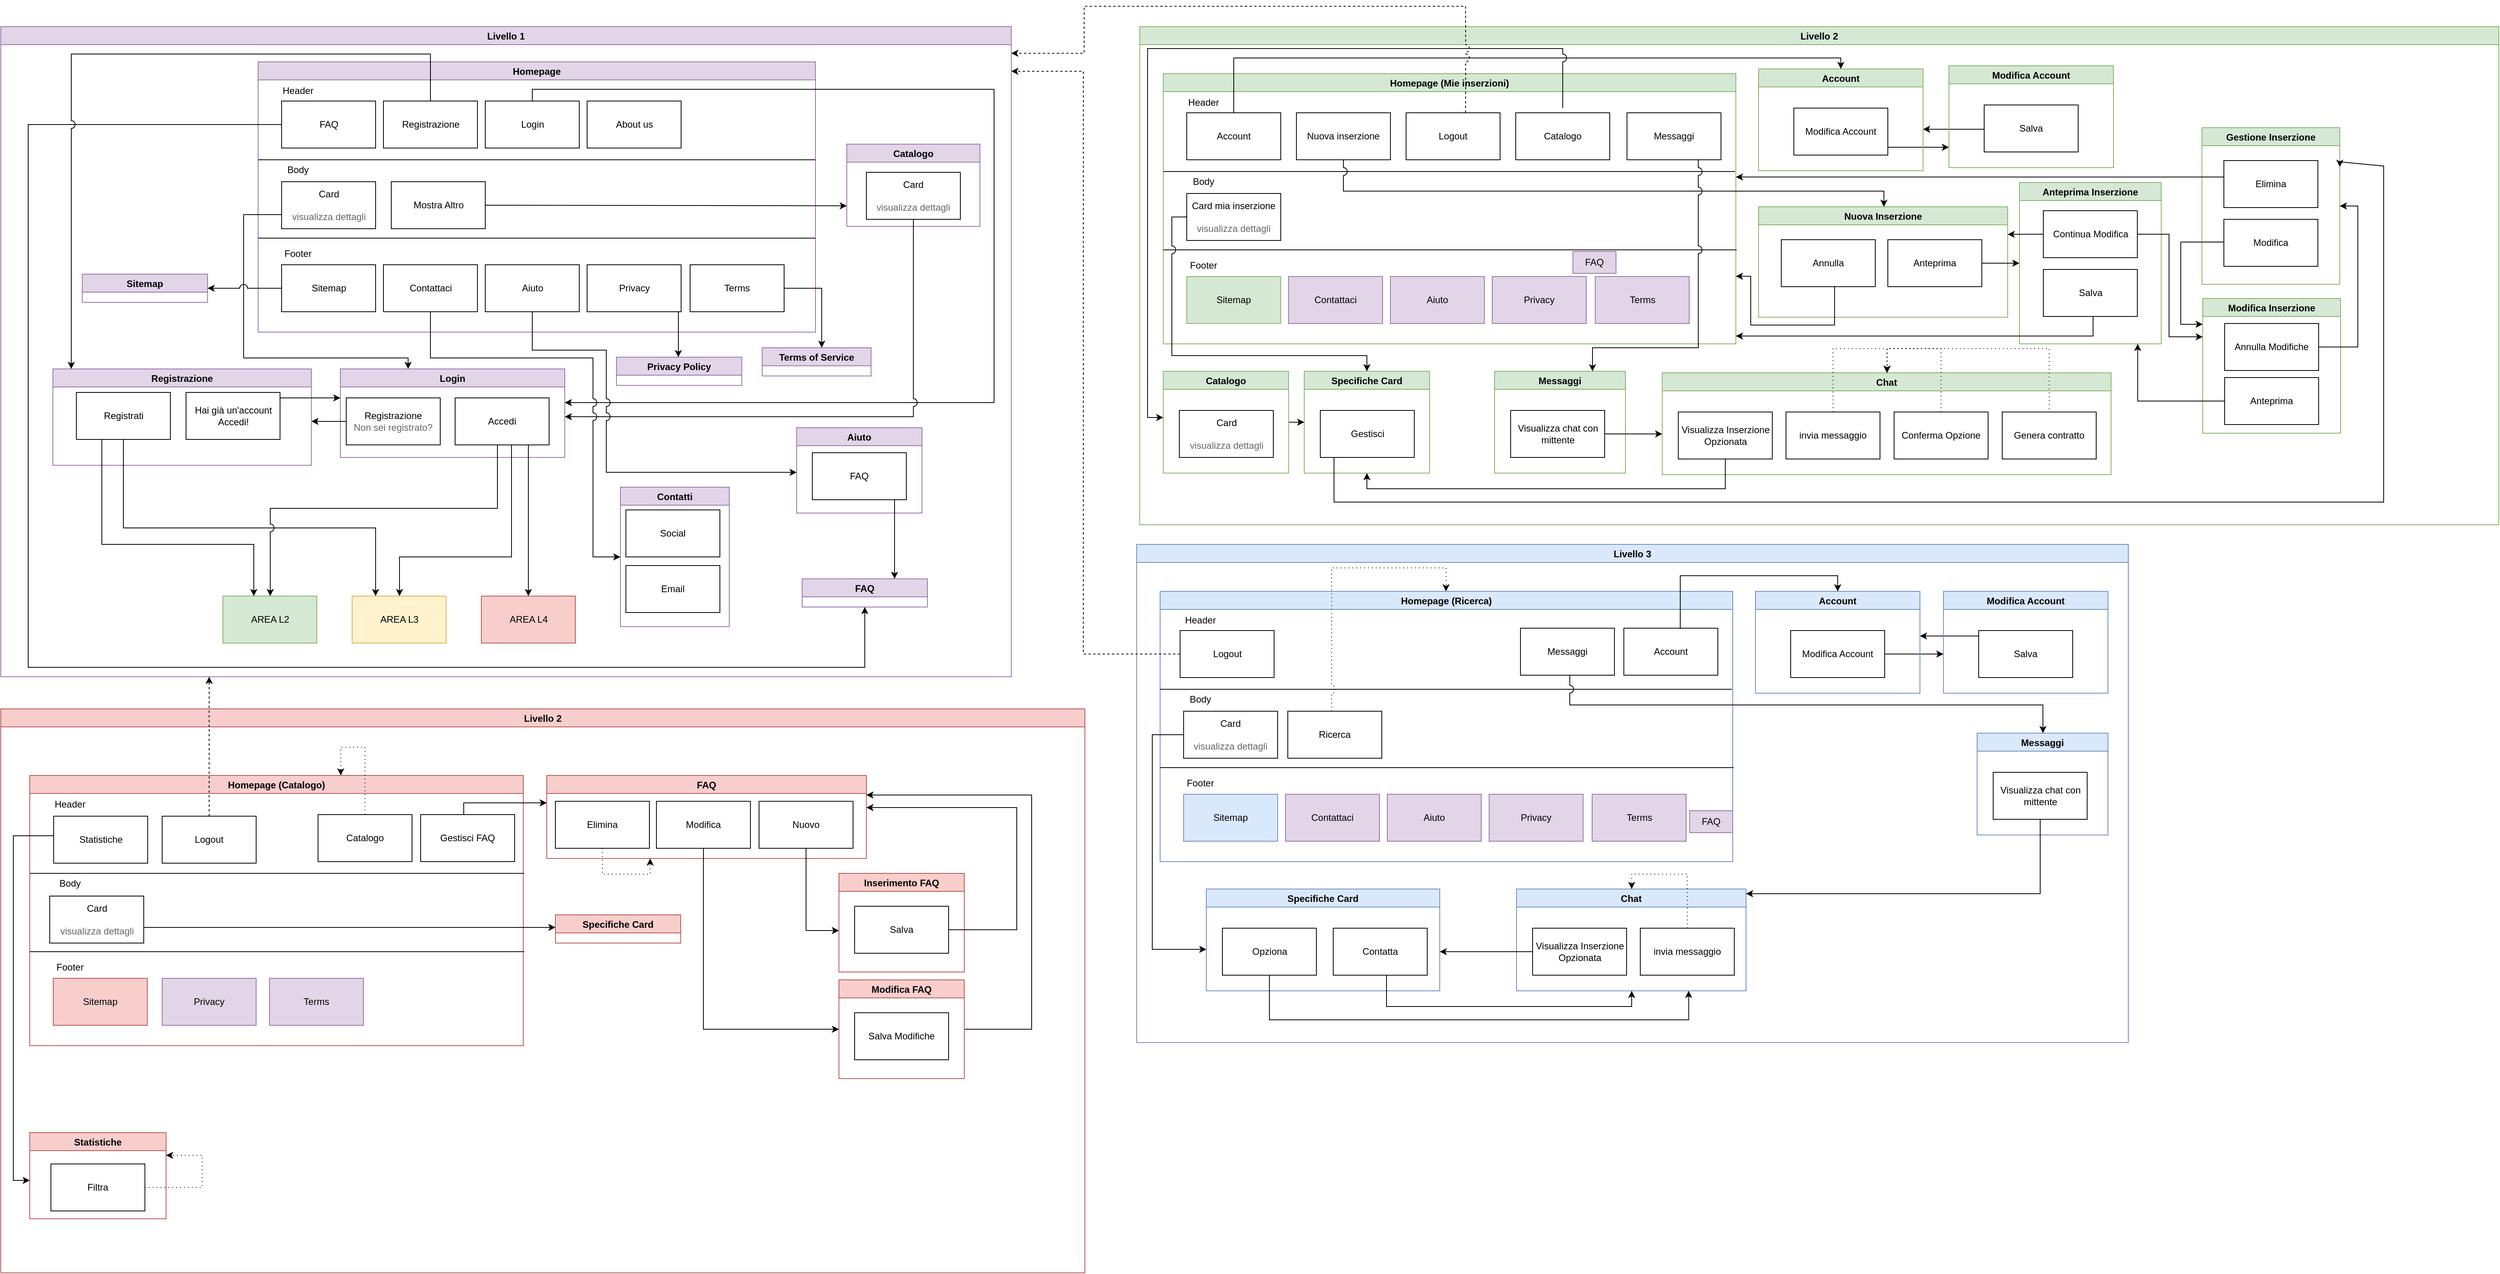<mxfile version="17.4.2" type="device"><diagram id="QTt0ppWMKn_EhCm01bqT" name="public"><mxGraphModel dx="4722" dy="5536" grid="0" gridSize="10" guides="1" tooltips="1" connect="1" arrows="1" fold="1" page="1" pageScale="1" pageWidth="3300" pageHeight="4681" math="0" shadow="0"><root><mxCell id="0"/><mxCell id="1" parent="0"/><mxCell id="U02Xz1Abs9eOyR18KZrV-20" value="Livello 1" style="swimlane;fillColor=#e1d5e7;strokeColor=#9673a6;" parent="1" vertex="1"><mxGeometry x="-3250" y="-4640" width="1290" height="830" as="geometry"/></mxCell><mxCell id="ozflXQwI37QqKo7M7i5Z-2" value="Homepage" style="swimlane;fillColor=#e1d5e7;strokeColor=#9673a6;" parent="U02Xz1Abs9eOyR18KZrV-20" vertex="1"><mxGeometry x="328.5" y="45" width="711.5" height="345" as="geometry"><mxRectangle x="550" y="630" width="130" height="23" as="alternateBounds"/></mxGeometry></mxCell><mxCell id="ozflXQwI37QqKo7M7i5Z-1" value="FAQ" style="rounded=0;whiteSpace=wrap;html=1;" parent="ozflXQwI37QqKo7M7i5Z-2" vertex="1"><mxGeometry x="30" y="50" width="120" height="60" as="geometry"/></mxCell><mxCell id="ozflXQwI37QqKo7M7i5Z-3" value="Registrazione" style="rounded=0;whiteSpace=wrap;html=1;" parent="ozflXQwI37QqKo7M7i5Z-2" vertex="1"><mxGeometry x="160" y="50" width="120" height="60" as="geometry"/></mxCell><mxCell id="ozflXQwI37QqKo7M7i5Z-4" value="Login" style="rounded=0;whiteSpace=wrap;html=1;" parent="ozflXQwI37QqKo7M7i5Z-2" vertex="1"><mxGeometry x="290" y="50" width="120" height="60" as="geometry"/></mxCell><mxCell id="ozflXQwI37QqKo7M7i5Z-5" value="About us" style="rounded=0;whiteSpace=wrap;html=1;" parent="ozflXQwI37QqKo7M7i5Z-2" vertex="1"><mxGeometry x="420" y="50" width="120" height="60" as="geometry"/></mxCell><mxCell id="ozflXQwI37QqKo7M7i5Z-6" value="Card&lt;br&gt;&lt;br&gt;&lt;font color=&quot;#666666&quot;&gt;visualizza dettagli&lt;/font&gt;" style="rounded=0;whiteSpace=wrap;html=1;" parent="ozflXQwI37QqKo7M7i5Z-2" vertex="1"><mxGeometry x="30" y="153" width="120" height="60" as="geometry"/></mxCell><mxCell id="ozflXQwI37QqKo7M7i5Z-8" value="" style="endArrow=none;html=1;rounded=0;fontColor=#666666;jumpStyle=arc;jumpSize=10;" parent="ozflXQwI37QqKo7M7i5Z-2" edge="1"><mxGeometry width="50" height="50" relative="1" as="geometry"><mxPoint y="125" as="sourcePoint"/><mxPoint x="711.5" y="125" as="targetPoint"/></mxGeometry></mxCell><mxCell id="U02Xz1Abs9eOyR18KZrV-47" value="Header" style="text;html=1;align=center;verticalAlign=middle;resizable=0;points=[];autosize=1;strokeColor=none;fillColor=none;" parent="ozflXQwI37QqKo7M7i5Z-2" vertex="1"><mxGeometry x="20.5" y="27" width="60" height="20" as="geometry"/></mxCell><mxCell id="U02Xz1Abs9eOyR18KZrV-48" value="Body" style="text;html=1;align=center;verticalAlign=middle;resizable=0;points=[];autosize=1;strokeColor=none;fillColor=none;" parent="ozflXQwI37QqKo7M7i5Z-2" vertex="1"><mxGeometry x="30.5" y="128" width="40" height="20" as="geometry"/></mxCell><mxCell id="U02Xz1Abs9eOyR18KZrV-49" value="" style="endArrow=none;html=1;rounded=0;fontColor=#666666;jumpStyle=arc;jumpSize=10;" parent="ozflXQwI37QqKo7M7i5Z-2" edge="1"><mxGeometry width="50" height="50" relative="1" as="geometry"><mxPoint y="225" as="sourcePoint"/><mxPoint x="711.5" y="225" as="targetPoint"/></mxGeometry></mxCell><mxCell id="U02Xz1Abs9eOyR18KZrV-50" value="Footer" style="text;html=1;align=center;verticalAlign=middle;resizable=0;points=[];autosize=1;strokeColor=none;fillColor=none;" parent="ozflXQwI37QqKo7M7i5Z-2" vertex="1"><mxGeometry x="25.5" y="235" width="50" height="20" as="geometry"/></mxCell><mxCell id="U02Xz1Abs9eOyR18KZrV-51" value="Sitemap" style="rounded=0;whiteSpace=wrap;html=1;" parent="ozflXQwI37QqKo7M7i5Z-2" vertex="1"><mxGeometry x="30" y="259" width="120" height="60" as="geometry"/></mxCell><mxCell id="U02Xz1Abs9eOyR18KZrV-52" value="Contattaci" style="rounded=0;whiteSpace=wrap;html=1;" parent="ozflXQwI37QqKo7M7i5Z-2" vertex="1"><mxGeometry x="160" y="259" width="120" height="60" as="geometry"/></mxCell><mxCell id="U02Xz1Abs9eOyR18KZrV-55" value="Aiuto" style="rounded=0;whiteSpace=wrap;html=1;" parent="ozflXQwI37QqKo7M7i5Z-2" vertex="1"><mxGeometry x="290" y="259" width="120" height="60" as="geometry"/></mxCell><mxCell id="U02Xz1Abs9eOyR18KZrV-67" value="Mostra Altro" style="rounded=0;whiteSpace=wrap;html=1;" parent="ozflXQwI37QqKo7M7i5Z-2" vertex="1"><mxGeometry x="170" y="153" width="120" height="60" as="geometry"/></mxCell><mxCell id="U02Xz1Abs9eOyR18KZrV-109" value="Privacy" style="rounded=0;whiteSpace=wrap;html=1;" parent="ozflXQwI37QqKo7M7i5Z-2" vertex="1"><mxGeometry x="420" y="259" width="120" height="60" as="geometry"/></mxCell><mxCell id="U02Xz1Abs9eOyR18KZrV-110" value="Terms" style="rounded=0;whiteSpace=wrap;html=1;" parent="ozflXQwI37QqKo7M7i5Z-2" vertex="1"><mxGeometry x="551.5" y="259" width="120" height="60" as="geometry"/></mxCell><mxCell id="ozflXQwI37QqKo7M7i5Z-9" style="edgeStyle=orthogonalEdgeStyle;rounded=0;orthogonalLoop=1;jettySize=auto;html=1;fontColor=#666666;jumpStyle=arc;jumpSize=10;" parent="U02Xz1Abs9eOyR18KZrV-20" source="ozflXQwI37QqKo7M7i5Z-4" target="ozflXQwI37QqKo7M7i5Z-18" edge="1"><mxGeometry relative="1" as="geometry"><mxPoint x="648.5" y="595" as="targetPoint"/><Array as="points"><mxPoint x="679" y="80"/><mxPoint x="1268" y="80"/><mxPoint x="1268" y="480"/></Array></mxGeometry></mxCell><mxCell id="ozflXQwI37QqKo7M7i5Z-18" value="Login" style="swimlane;fillColor=#e1d5e7;strokeColor=#9673a6;" parent="U02Xz1Abs9eOyR18KZrV-20" vertex="1"><mxGeometry x="433.5" y="437" width="286.5" height="113" as="geometry"/></mxCell><mxCell id="ozflXQwI37QqKo7M7i5Z-20" value="&lt;font color=&quot;#000000&quot;&gt;Accedi&lt;/font&gt;" style="rounded=0;whiteSpace=wrap;html=1;fontColor=#666666;" parent="ozflXQwI37QqKo7M7i5Z-18" vertex="1"><mxGeometry x="146.5" y="37" width="120" height="60" as="geometry"/></mxCell><mxCell id="ozflXQwI37QqKo7M7i5Z-22" value="&lt;font color=&quot;#000000&quot;&gt;Registrazione&lt;/font&gt;&lt;br&gt;Non sei registrato?" style="rounded=0;whiteSpace=wrap;html=1;fontColor=#666666;" parent="ozflXQwI37QqKo7M7i5Z-18" vertex="1"><mxGeometry x="7.5" y="37" width="120" height="60" as="geometry"/></mxCell><mxCell id="ozflXQwI37QqKo7M7i5Z-19" style="edgeStyle=orthogonalEdgeStyle;rounded=0;orthogonalLoop=1;jettySize=auto;html=1;fontColor=#666666;endArrow=classic;endFill=1;jumpStyle=arc;jumpSize=10;" parent="U02Xz1Abs9eOyR18KZrV-20" source="ozflXQwI37QqKo7M7i5Z-6" target="ozflXQwI37QqKo7M7i5Z-18" edge="1"><mxGeometry relative="1" as="geometry"><mxPoint x="678.5" y="335" as="targetPoint"/><Array as="points"><mxPoint x="310" y="240"/><mxPoint x="310" y="423"/><mxPoint x="520" y="423"/></Array></mxGeometry></mxCell><mxCell id="ozflXQwI37QqKo7M7i5Z-23" style="edgeStyle=orthogonalEdgeStyle;rounded=0;orthogonalLoop=1;jettySize=auto;html=1;fontColor=#666666;endArrow=classic;endFill=1;jumpStyle=arc;jumpSize=10;" parent="U02Xz1Abs9eOyR18KZrV-20" source="ozflXQwI37QqKo7M7i5Z-22" target="ozflXQwI37QqKo7M7i5Z-24" edge="1"><mxGeometry relative="1" as="geometry"><mxPoint x="1009.879" y="475" as="targetPoint"/><Array as="points"><mxPoint x="447" y="511"/><mxPoint x="447" y="511"/></Array></mxGeometry></mxCell><mxCell id="ozflXQwI37QqKo7M7i5Z-24" value="Registrazione" style="swimlane;fillColor=#e1d5e7;strokeColor=#9673a6;" parent="U02Xz1Abs9eOyR18KZrV-20" vertex="1"><mxGeometry x="66.5" y="437" width="330" height="123" as="geometry"/></mxCell><mxCell id="ozflXQwI37QqKo7M7i5Z-25" value="&lt;font color=&quot;#000000&quot;&gt;Registrati&lt;/font&gt;" style="rounded=0;whiteSpace=wrap;html=1;fontColor=#666666;" parent="ozflXQwI37QqKo7M7i5Z-24" vertex="1"><mxGeometry x="30" y="30" width="120" height="60" as="geometry"/></mxCell><mxCell id="ozflXQwI37QqKo7M7i5Z-26" value="&lt;font color=&quot;#000000&quot;&gt;Hai già un'account&lt;br&gt;Accedi!&lt;br&gt;&lt;/font&gt;" style="rounded=0;whiteSpace=wrap;html=1;fontColor=#666666;" parent="ozflXQwI37QqKo7M7i5Z-24" vertex="1"><mxGeometry x="170" y="30" width="120" height="60" as="geometry"/></mxCell><mxCell id="ozflXQwI37QqKo7M7i5Z-27" style="edgeStyle=orthogonalEdgeStyle;rounded=0;orthogonalLoop=1;jettySize=auto;html=1;fontColor=#666666;endArrow=classic;endFill=1;jumpStyle=arc;jumpSize=10;" parent="U02Xz1Abs9eOyR18KZrV-20" source="ozflXQwI37QqKo7M7i5Z-26" target="ozflXQwI37QqKo7M7i5Z-18" edge="1"><mxGeometry relative="1" as="geometry"><Array as="points"><mxPoint x="408" y="474"/><mxPoint x="408" y="474"/></Array></mxGeometry></mxCell><mxCell id="U02Xz1Abs9eOyR18KZrV-10" value="AREA L2" style="rounded=0;whiteSpace=wrap;html=1;fillColor=#d5e8d4;strokeColor=#82b366;" parent="U02Xz1Abs9eOyR18KZrV-20" vertex="1"><mxGeometry x="283.5" y="727" width="120" height="60" as="geometry"/></mxCell><mxCell id="U02Xz1Abs9eOyR18KZrV-11" value="&lt;span&gt;AREA L3&lt;/span&gt;" style="rounded=0;whiteSpace=wrap;html=1;fillColor=#fff2cc;strokeColor=#d6b656;" parent="U02Xz1Abs9eOyR18KZrV-20" vertex="1"><mxGeometry x="448.5" y="727" width="120" height="60" as="geometry"/></mxCell><mxCell id="U02Xz1Abs9eOyR18KZrV-13" value="&lt;span&gt;AREA L4&lt;/span&gt;" style="rounded=0;whiteSpace=wrap;html=1;fillColor=#f8cecc;strokeColor=#b85450;" parent="U02Xz1Abs9eOyR18KZrV-20" vertex="1"><mxGeometry x="613.5" y="727" width="120" height="60" as="geometry"/></mxCell><mxCell id="U02Xz1Abs9eOyR18KZrV-14" style="edgeStyle=orthogonalEdgeStyle;rounded=0;orthogonalLoop=1;jettySize=auto;html=1;jumpStyle=arc;jumpSize=10;" parent="U02Xz1Abs9eOyR18KZrV-20" source="ozflXQwI37QqKo7M7i5Z-25" target="U02Xz1Abs9eOyR18KZrV-10" edge="1"><mxGeometry relative="1" as="geometry"><Array as="points"><mxPoint x="129" y="661"/><mxPoint x="323" y="661"/></Array></mxGeometry></mxCell><mxCell id="U02Xz1Abs9eOyR18KZrV-15" style="edgeStyle=orthogonalEdgeStyle;rounded=0;orthogonalLoop=1;jettySize=auto;html=1;entryX=0.25;entryY=0;entryDx=0;entryDy=0;jumpStyle=arc;jumpSize=10;" parent="U02Xz1Abs9eOyR18KZrV-20" source="ozflXQwI37QqKo7M7i5Z-25" target="U02Xz1Abs9eOyR18KZrV-11" edge="1"><mxGeometry relative="1" as="geometry"><Array as="points"><mxPoint x="157" y="640"/><mxPoint x="479" y="640"/></Array></mxGeometry></mxCell><mxCell id="U02Xz1Abs9eOyR18KZrV-17" style="edgeStyle=orthogonalEdgeStyle;rounded=0;orthogonalLoop=1;jettySize=auto;html=1;jumpStyle=arc;jumpSize=10;" parent="U02Xz1Abs9eOyR18KZrV-20" source="ozflXQwI37QqKo7M7i5Z-20" target="U02Xz1Abs9eOyR18KZrV-11" edge="1"><mxGeometry relative="1" as="geometry"><Array as="points"><mxPoint x="652" y="677"/><mxPoint x="509" y="677"/></Array></mxGeometry></mxCell><mxCell id="U02Xz1Abs9eOyR18KZrV-18" style="edgeStyle=orthogonalEdgeStyle;rounded=0;orthogonalLoop=1;jettySize=auto;html=1;jumpStyle=arc;jumpSize=10;" parent="U02Xz1Abs9eOyR18KZrV-20" source="ozflXQwI37QqKo7M7i5Z-20" target="U02Xz1Abs9eOyR18KZrV-10" edge="1"><mxGeometry relative="1" as="geometry"><Array as="points"><mxPoint x="634" y="615"/><mxPoint x="344" y="615"/></Array></mxGeometry></mxCell><mxCell id="U02Xz1Abs9eOyR18KZrV-19" style="edgeStyle=orthogonalEdgeStyle;rounded=0;orthogonalLoop=1;jettySize=auto;html=1;entryX=0.5;entryY=0;entryDx=0;entryDy=0;jumpStyle=arc;jumpSize=10;" parent="U02Xz1Abs9eOyR18KZrV-20" source="ozflXQwI37QqKo7M7i5Z-20" target="U02Xz1Abs9eOyR18KZrV-13" edge="1"><mxGeometry relative="1" as="geometry"><Array as="points"><mxPoint x="674" y="615"/></Array></mxGeometry></mxCell><mxCell id="U02Xz1Abs9eOyR18KZrV-68" value="Catalogo" style="swimlane;fillColor=#e1d5e7;strokeColor=#9673a6;" parent="U02Xz1Abs9eOyR18KZrV-20" vertex="1"><mxGeometry x="1080" y="150" width="170" height="105" as="geometry"/></mxCell><mxCell id="U02Xz1Abs9eOyR18KZrV-74" value="Card&lt;br&gt;&lt;br&gt;&lt;font color=&quot;#666666&quot;&gt;visualizza dettagli&lt;/font&gt;" style="rounded=0;whiteSpace=wrap;html=1;" parent="U02Xz1Abs9eOyR18KZrV-68" vertex="1"><mxGeometry x="25" y="36" width="120" height="60" as="geometry"/></mxCell><mxCell id="U02Xz1Abs9eOyR18KZrV-73" style="edgeStyle=orthogonalEdgeStyle;rounded=0;orthogonalLoop=1;jettySize=auto;html=1;entryX=0;entryY=0.75;entryDx=0;entryDy=0;jumpStyle=arc;jumpSize=10;" parent="U02Xz1Abs9eOyR18KZrV-20" source="U02Xz1Abs9eOyR18KZrV-67" target="U02Xz1Abs9eOyR18KZrV-68" edge="1"><mxGeometry relative="1" as="geometry"/></mxCell><mxCell id="U02Xz1Abs9eOyR18KZrV-75" style="edgeStyle=orthogonalEdgeStyle;rounded=0;orthogonalLoop=1;jettySize=auto;html=1;jumpStyle=arc;jumpSize=10;" parent="U02Xz1Abs9eOyR18KZrV-20" source="U02Xz1Abs9eOyR18KZrV-74" target="ozflXQwI37QqKo7M7i5Z-18" edge="1"><mxGeometry relative="1" as="geometry"><Array as="points"><mxPoint x="1165" y="498"/></Array></mxGeometry></mxCell><mxCell id="zLsGOjBShb4O6XJFwgvp-148" value="Privacy Policy" style="swimlane;fillColor=#e1d5e7;strokeColor=#9673a6;" parent="U02Xz1Abs9eOyR18KZrV-20" vertex="1"><mxGeometry x="786" y="422" width="160" height="36" as="geometry"><mxRectangle x="550" y="630" width="130" height="23" as="alternateBounds"/></mxGeometry></mxCell><mxCell id="zLsGOjBShb4O6XJFwgvp-150" value="Terms of Service" style="swimlane;fillColor=#e1d5e7;strokeColor=#9673a6;" parent="U02Xz1Abs9eOyR18KZrV-20" vertex="1"><mxGeometry x="972" y="410" width="139" height="36" as="geometry"><mxRectangle x="550" y="630" width="130" height="23" as="alternateBounds"/></mxGeometry></mxCell><mxCell id="zLsGOjBShb4O6XJFwgvp-151" style="edgeStyle=orthogonalEdgeStyle;rounded=0;orthogonalLoop=1;jettySize=auto;html=1;jumpStyle=arc;jumpSize=10;" parent="U02Xz1Abs9eOyR18KZrV-20" source="U02Xz1Abs9eOyR18KZrV-109" target="zLsGOjBShb4O6XJFwgvp-148" edge="1"><mxGeometry relative="1" as="geometry"><Array as="points"><mxPoint x="865" y="373"/><mxPoint x="865" y="373"/></Array></mxGeometry></mxCell><mxCell id="zLsGOjBShb4O6XJFwgvp-152" style="edgeStyle=orthogonalEdgeStyle;rounded=0;orthogonalLoop=1;jettySize=auto;html=1;jumpStyle=arc;jumpSize=10;" parent="U02Xz1Abs9eOyR18KZrV-20" source="U02Xz1Abs9eOyR18KZrV-110" target="zLsGOjBShb4O6XJFwgvp-150" edge="1"><mxGeometry relative="1" as="geometry"><Array as="points"><mxPoint x="1048" y="334"/></Array></mxGeometry></mxCell><mxCell id="zLsGOjBShb4O6XJFwgvp-153" value="Aiuto" style="swimlane;fillColor=#e1d5e7;strokeColor=#9673a6;" parent="U02Xz1Abs9eOyR18KZrV-20" vertex="1"><mxGeometry x="1016" y="512" width="160" height="109" as="geometry"><mxRectangle x="550" y="630" width="130" height="23" as="alternateBounds"/></mxGeometry></mxCell><mxCell id="zLsGOjBShb4O6XJFwgvp-154" value="FAQ" style="rounded=0;whiteSpace=wrap;html=1;" parent="zLsGOjBShb4O6XJFwgvp-153" vertex="1"><mxGeometry x="20" y="32" width="120" height="60" as="geometry"/></mxCell><mxCell id="zLsGOjBShb4O6XJFwgvp-155" style="edgeStyle=orthogonalEdgeStyle;rounded=0;orthogonalLoop=1;jettySize=auto;html=1;jumpStyle=arc;jumpSize=10;" parent="U02Xz1Abs9eOyR18KZrV-20" source="U02Xz1Abs9eOyR18KZrV-55" target="zLsGOjBShb4O6XJFwgvp-153" edge="1"><mxGeometry relative="1" as="geometry"><Array as="points"><mxPoint x="679" y="413"/><mxPoint x="773" y="413"/><mxPoint x="773" y="569"/></Array></mxGeometry></mxCell><mxCell id="zLsGOjBShb4O6XJFwgvp-156" value="FAQ" style="swimlane;fillColor=#e1d5e7;strokeColor=#9673a6;" parent="U02Xz1Abs9eOyR18KZrV-20" vertex="1"><mxGeometry x="1023" y="705" width="160" height="36" as="geometry"><mxRectangle x="550" y="630" width="130" height="23" as="alternateBounds"/></mxGeometry></mxCell><mxCell id="zLsGOjBShb4O6XJFwgvp-157" style="edgeStyle=orthogonalEdgeStyle;rounded=0;orthogonalLoop=1;jettySize=auto;html=1;jumpStyle=arc;jumpSize=10;" parent="U02Xz1Abs9eOyR18KZrV-20" source="zLsGOjBShb4O6XJFwgvp-154" target="zLsGOjBShb4O6XJFwgvp-156" edge="1"><mxGeometry relative="1" as="geometry"><Array as="points"><mxPoint x="1141" y="636"/><mxPoint x="1141" y="636"/></Array></mxGeometry></mxCell><mxCell id="zLsGOjBShb4O6XJFwgvp-158" style="edgeStyle=orthogonalEdgeStyle;rounded=0;orthogonalLoop=1;jettySize=auto;html=1;jumpStyle=arc;jumpSize=10;" parent="U02Xz1Abs9eOyR18KZrV-20" source="ozflXQwI37QqKo7M7i5Z-1" target="zLsGOjBShb4O6XJFwgvp-156" edge="1"><mxGeometry relative="1" as="geometry"><Array as="points"><mxPoint x="35" y="125"/><mxPoint x="35" y="818"/><mxPoint x="1103" y="818"/></Array></mxGeometry></mxCell><mxCell id="zLsGOjBShb4O6XJFwgvp-159" value="Contatti" style="swimlane;fillColor=#e1d5e7;strokeColor=#9673a6;startSize=23;" parent="U02Xz1Abs9eOyR18KZrV-20" vertex="1"><mxGeometry x="791" y="588" width="139" height="178" as="geometry"><mxRectangle x="550" y="630" width="130" height="23" as="alternateBounds"/></mxGeometry></mxCell><mxCell id="zLsGOjBShb4O6XJFwgvp-161" value="Social" style="rounded=0;whiteSpace=wrap;html=1;" parent="zLsGOjBShb4O6XJFwgvp-159" vertex="1"><mxGeometry x="7" y="29" width="120" height="60" as="geometry"/></mxCell><mxCell id="zLsGOjBShb4O6XJFwgvp-162" value="Email" style="rounded=0;whiteSpace=wrap;html=1;" parent="zLsGOjBShb4O6XJFwgvp-159" vertex="1"><mxGeometry x="7" y="100" width="120" height="60" as="geometry"/></mxCell><mxCell id="zLsGOjBShb4O6XJFwgvp-160" style="edgeStyle=orthogonalEdgeStyle;rounded=0;orthogonalLoop=1;jettySize=auto;html=1;jumpStyle=arc;jumpSize=10;" parent="U02Xz1Abs9eOyR18KZrV-20" source="U02Xz1Abs9eOyR18KZrV-52" target="zLsGOjBShb4O6XJFwgvp-159" edge="1"><mxGeometry relative="1" as="geometry"><Array as="points"><mxPoint x="549" y="423"/><mxPoint x="756" y="423"/></Array></mxGeometry></mxCell><mxCell id="zLsGOjBShb4O6XJFwgvp-163" value="Sitemap" style="swimlane;fillColor=#e1d5e7;strokeColor=#9673a6;" parent="U02Xz1Abs9eOyR18KZrV-20" vertex="1"><mxGeometry x="104" y="316" width="160" height="36" as="geometry"><mxRectangle x="550" y="630" width="130" height="23" as="alternateBounds"/></mxGeometry></mxCell><mxCell id="zLsGOjBShb4O6XJFwgvp-164" style="edgeStyle=orthogonalEdgeStyle;rounded=0;orthogonalLoop=1;jettySize=auto;html=1;jumpStyle=arc;jumpSize=10;" parent="U02Xz1Abs9eOyR18KZrV-20" source="U02Xz1Abs9eOyR18KZrV-51" target="zLsGOjBShb4O6XJFwgvp-163" edge="1"><mxGeometry relative="1" as="geometry"/></mxCell><mxCell id="zLsGOjBShb4O6XJFwgvp-165" style="edgeStyle=orthogonalEdgeStyle;rounded=0;orthogonalLoop=1;jettySize=auto;html=1;jumpStyle=arc;jumpSize=10;" parent="U02Xz1Abs9eOyR18KZrV-20" source="ozflXQwI37QqKo7M7i5Z-3" target="ozflXQwI37QqKo7M7i5Z-24" edge="1"><mxGeometry relative="1" as="geometry"><Array as="points"><mxPoint x="549" y="35"/><mxPoint x="90" y="35"/></Array></mxGeometry></mxCell><mxCell id="U02Xz1Abs9eOyR18KZrV-21" value="Livello 2" style="swimlane;fillColor=#d5e8d4;strokeColor=#82b366;" parent="1" vertex="1"><mxGeometry x="-1796" y="-4640" width="1735" height="636" as="geometry"/></mxCell><mxCell id="U02Xz1Abs9eOyR18KZrV-77" value="Homepage (Mie inserzioni)" style="swimlane;fillColor=#d5e8d4;strokeColor=#82b366;" parent="U02Xz1Abs9eOyR18KZrV-21" vertex="1"><mxGeometry x="30" y="60" width="731" height="345" as="geometry"><mxRectangle x="550" y="630" width="130" height="23" as="alternateBounds"/></mxGeometry></mxCell><mxCell id="U02Xz1Abs9eOyR18KZrV-82" value="Card mia inserzione&lt;br&gt;&lt;br&gt;&lt;font color=&quot;#666666&quot;&gt;visualizza dettagli&lt;/font&gt;" style="rounded=0;whiteSpace=wrap;html=1;" parent="U02Xz1Abs9eOyR18KZrV-77" vertex="1"><mxGeometry x="30" y="153" width="120" height="60" as="geometry"/></mxCell><mxCell id="U02Xz1Abs9eOyR18KZrV-83" value="" style="endArrow=none;html=1;rounded=0;fontColor=#666666;jumpStyle=arc;jumpSize=10;" parent="U02Xz1Abs9eOyR18KZrV-77" edge="1"><mxGeometry width="50" height="50" relative="1" as="geometry"><mxPoint y="125" as="sourcePoint"/><mxPoint x="730" y="125" as="targetPoint"/></mxGeometry></mxCell><mxCell id="U02Xz1Abs9eOyR18KZrV-84" value="Header" style="text;html=1;align=center;verticalAlign=middle;resizable=0;points=[];autosize=1;strokeColor=none;fillColor=none;" parent="U02Xz1Abs9eOyR18KZrV-77" vertex="1"><mxGeometry x="20.5" y="27" width="60" height="20" as="geometry"/></mxCell><mxCell id="U02Xz1Abs9eOyR18KZrV-85" value="Body" style="text;html=1;align=center;verticalAlign=middle;resizable=0;points=[];autosize=1;strokeColor=none;fillColor=none;" parent="U02Xz1Abs9eOyR18KZrV-77" vertex="1"><mxGeometry x="30.5" y="128" width="40" height="20" as="geometry"/></mxCell><mxCell id="U02Xz1Abs9eOyR18KZrV-86" value="" style="endArrow=none;html=1;rounded=0;fontColor=#666666;jumpStyle=arc;jumpSize=10;" parent="U02Xz1Abs9eOyR18KZrV-77" edge="1"><mxGeometry width="50" height="50" relative="1" as="geometry"><mxPoint y="225" as="sourcePoint"/><mxPoint x="732" y="225" as="targetPoint"/></mxGeometry></mxCell><mxCell id="U02Xz1Abs9eOyR18KZrV-87" value="Footer" style="text;html=1;align=center;verticalAlign=middle;resizable=0;points=[];autosize=1;strokeColor=none;fillColor=none;" parent="U02Xz1Abs9eOyR18KZrV-77" vertex="1"><mxGeometry x="25.5" y="235" width="50" height="20" as="geometry"/></mxCell><mxCell id="U02Xz1Abs9eOyR18KZrV-88" value="Sitemap" style="rounded=0;whiteSpace=wrap;html=1;fillColor=#d5e8d4;strokeColor=#82b366;" parent="U02Xz1Abs9eOyR18KZrV-77" vertex="1"><mxGeometry x="30" y="259" width="120" height="60" as="geometry"/></mxCell><mxCell id="U02Xz1Abs9eOyR18KZrV-89" value="Contattaci" style="rounded=0;whiteSpace=wrap;html=1;fillColor=#e1d5e7;strokeColor=#9673a6;" parent="U02Xz1Abs9eOyR18KZrV-77" vertex="1"><mxGeometry x="160" y="259" width="120" height="60" as="geometry"/></mxCell><mxCell id="U02Xz1Abs9eOyR18KZrV-90" value="Aiuto" style="rounded=0;whiteSpace=wrap;html=1;fillColor=#e1d5e7;strokeColor=#9673a6;" parent="U02Xz1Abs9eOyR18KZrV-77" vertex="1"><mxGeometry x="290" y="259" width="120" height="60" as="geometry"/></mxCell><mxCell id="U02Xz1Abs9eOyR18KZrV-92" value="Account" style="rounded=0;whiteSpace=wrap;html=1;" parent="U02Xz1Abs9eOyR18KZrV-77" vertex="1"><mxGeometry x="30" y="50" width="120" height="60" as="geometry"/></mxCell><mxCell id="U02Xz1Abs9eOyR18KZrV-93" value="Nuova inserzione" style="rounded=0;whiteSpace=wrap;html=1;" parent="U02Xz1Abs9eOyR18KZrV-77" vertex="1"><mxGeometry x="170" y="50" width="120" height="60" as="geometry"/></mxCell><mxCell id="U02Xz1Abs9eOyR18KZrV-94" value="Logout" style="rounded=0;whiteSpace=wrap;html=1;" parent="U02Xz1Abs9eOyR18KZrV-77" vertex="1"><mxGeometry x="310" y="50" width="120" height="60" as="geometry"/></mxCell><mxCell id="U02Xz1Abs9eOyR18KZrV-108" value="Catalogo" style="rounded=0;whiteSpace=wrap;html=1;" parent="U02Xz1Abs9eOyR18KZrV-77" vertex="1"><mxGeometry x="450" y="50" width="120" height="60" as="geometry"/></mxCell><mxCell id="U02Xz1Abs9eOyR18KZrV-112" value="Privacy" style="rounded=0;whiteSpace=wrap;html=1;fillColor=#e1d5e7;strokeColor=#9673a6;" parent="U02Xz1Abs9eOyR18KZrV-77" vertex="1"><mxGeometry x="420" y="259" width="120" height="60" as="geometry"/></mxCell><mxCell id="U02Xz1Abs9eOyR18KZrV-113" value="Terms" style="rounded=0;whiteSpace=wrap;html=1;fillColor=#e1d5e7;strokeColor=#9673a6;" parent="U02Xz1Abs9eOyR18KZrV-77" vertex="1"><mxGeometry x="551.5" y="259" width="120" height="60" as="geometry"/></mxCell><mxCell id="U02Xz1Abs9eOyR18KZrV-161" value="Messaggi" style="rounded=0;whiteSpace=wrap;html=1;" parent="U02Xz1Abs9eOyR18KZrV-77" vertex="1"><mxGeometry x="592" y="50" width="120" height="60" as="geometry"/></mxCell><mxCell id="zLsGOjBShb4O6XJFwgvp-114" value="FAQ" style="rounded=0;whiteSpace=wrap;html=1;fillColor=#e1d5e7;strokeColor=#9673a6;" parent="U02Xz1Abs9eOyR18KZrV-77" vertex="1"><mxGeometry x="523" y="227" width="55" height="28" as="geometry"/></mxCell><mxCell id="U02Xz1Abs9eOyR18KZrV-134" style="edgeStyle=orthogonalEdgeStyle;rounded=0;orthogonalLoop=1;jettySize=auto;html=1;jumpStyle=arc;jumpSize=10;" parent="U02Xz1Abs9eOyR18KZrV-21" source="U02Xz1Abs9eOyR18KZrV-115" target="U02Xz1Abs9eOyR18KZrV-132" edge="1"><mxGeometry relative="1" as="geometry"><Array as="points"><mxPoint x="962" y="154"/><mxPoint x="962" y="154"/></Array></mxGeometry></mxCell><mxCell id="U02Xz1Abs9eOyR18KZrV-114" value="Account" style="swimlane;fillColor=#d5e8d4;strokeColor=#82b366;" parent="U02Xz1Abs9eOyR18KZrV-21" vertex="1"><mxGeometry x="790" y="54" width="210" height="130" as="geometry"><mxRectangle x="550" y="630" width="130" height="23" as="alternateBounds"/></mxGeometry></mxCell><mxCell id="U02Xz1Abs9eOyR18KZrV-115" value="Modifica Account" style="rounded=0;whiteSpace=wrap;html=1;" parent="U02Xz1Abs9eOyR18KZrV-114" vertex="1"><mxGeometry x="45" y="50" width="120" height="60" as="geometry"/></mxCell><mxCell id="U02Xz1Abs9eOyR18KZrV-131" style="edgeStyle=orthogonalEdgeStyle;rounded=0;orthogonalLoop=1;jettySize=auto;html=1;entryX=0.5;entryY=0;entryDx=0;entryDy=0;jumpStyle=arc;jumpSize=10;" parent="U02Xz1Abs9eOyR18KZrV-21" source="U02Xz1Abs9eOyR18KZrV-92" target="U02Xz1Abs9eOyR18KZrV-114" edge="1"><mxGeometry relative="1" as="geometry"><mxPoint x="858" y="90" as="targetPoint"/><Array as="points"><mxPoint x="120" y="40"/><mxPoint x="895" y="40"/></Array></mxGeometry></mxCell><mxCell id="U02Xz1Abs9eOyR18KZrV-152" style="edgeStyle=orthogonalEdgeStyle;rounded=0;orthogonalLoop=1;jettySize=auto;html=1;jumpStyle=arc;jumpSize=10;" parent="U02Xz1Abs9eOyR18KZrV-21" target="U02Xz1Abs9eOyR18KZrV-114" edge="1"><mxGeometry relative="1" as="geometry"><mxPoint x="1078" y="131.011" as="sourcePoint"/><mxPoint x="987" y="130" as="targetPoint"/><Array as="points"><mxPoint x="1024" y="131"/><mxPoint x="1024" y="131"/></Array></mxGeometry></mxCell><mxCell id="U02Xz1Abs9eOyR18KZrV-132" value="Modifica Account" style="swimlane;fillColor=#d5e8d4;strokeColor=#82b366;" parent="U02Xz1Abs9eOyR18KZrV-21" vertex="1"><mxGeometry x="1033" y="50" width="210" height="130" as="geometry"><mxRectangle x="550" y="630" width="130" height="23" as="alternateBounds"/></mxGeometry></mxCell><mxCell id="U02Xz1Abs9eOyR18KZrV-133" value="Salva" style="rounded=0;whiteSpace=wrap;html=1;" parent="U02Xz1Abs9eOyR18KZrV-132" vertex="1"><mxGeometry x="45" y="50" width="120" height="60" as="geometry"/></mxCell><mxCell id="U02Xz1Abs9eOyR18KZrV-135" value="Nuova Inserzione" style="swimlane;startSize=23;fillColor=#d5e8d4;strokeColor=#82b366;" parent="U02Xz1Abs9eOyR18KZrV-21" vertex="1"><mxGeometry x="790" y="230" width="318" height="141" as="geometry"><mxRectangle x="550" y="630" width="130" height="23" as="alternateBounds"/></mxGeometry></mxCell><mxCell id="U02Xz1Abs9eOyR18KZrV-136" value="Anteprima" style="rounded=0;whiteSpace=wrap;html=1;" parent="U02Xz1Abs9eOyR18KZrV-135" vertex="1"><mxGeometry x="165" y="42" width="120" height="60" as="geometry"/></mxCell><mxCell id="U02Xz1Abs9eOyR18KZrV-138" value="Annulla" style="rounded=0;whiteSpace=wrap;html=1;" parent="U02Xz1Abs9eOyR18KZrV-135" vertex="1"><mxGeometry x="29" y="42" width="120" height="60" as="geometry"/></mxCell><mxCell id="U02Xz1Abs9eOyR18KZrV-140" style="edgeStyle=orthogonalEdgeStyle;rounded=0;orthogonalLoop=1;jettySize=auto;html=1;jumpStyle=arc;jumpSize=10;" parent="U02Xz1Abs9eOyR18KZrV-21" source="U02Xz1Abs9eOyR18KZrV-93" target="U02Xz1Abs9eOyR18KZrV-135" edge="1"><mxGeometry relative="1" as="geometry"><Array as="points"><mxPoint x="260" y="210"/><mxPoint x="950" y="210"/></Array></mxGeometry></mxCell><mxCell id="U02Xz1Abs9eOyR18KZrV-150" style="edgeStyle=orthogonalEdgeStyle;rounded=0;orthogonalLoop=1;jettySize=auto;html=1;entryX=0;entryY=0.5;entryDx=0;entryDy=0;jumpStyle=arc;jumpSize=10;" parent="U02Xz1Abs9eOyR18KZrV-21" source="U02Xz1Abs9eOyR18KZrV-142" target="U02Xz1Abs9eOyR18KZrV-145" edge="1"><mxGeometry relative="1" as="geometry"/></mxCell><mxCell id="U02Xz1Abs9eOyR18KZrV-142" value="Catalogo" style="swimlane;fillColor=#d5e8d4;strokeColor=#82b366;" parent="U02Xz1Abs9eOyR18KZrV-21" vertex="1"><mxGeometry x="30" y="440" width="160" height="130" as="geometry"><mxRectangle x="550" y="630" width="130" height="23" as="alternateBounds"/></mxGeometry></mxCell><mxCell id="U02Xz1Abs9eOyR18KZrV-144" value="Card&lt;br&gt;&lt;br&gt;&lt;font color=&quot;#666666&quot;&gt;visualizza dettagli&lt;/font&gt;" style="rounded=0;whiteSpace=wrap;html=1;" parent="U02Xz1Abs9eOyR18KZrV-142" vertex="1"><mxGeometry x="20.5" y="50" width="120" height="60" as="geometry"/></mxCell><mxCell id="U02Xz1Abs9eOyR18KZrV-145" value="Specifiche Card" style="swimlane;fillColor=#d5e8d4;strokeColor=#82b366;" parent="U02Xz1Abs9eOyR18KZrV-21" vertex="1"><mxGeometry x="210" y="440" width="160" height="130" as="geometry"><mxRectangle x="550" y="630" width="130" height="23" as="alternateBounds"/></mxGeometry></mxCell><mxCell id="U02Xz1Abs9eOyR18KZrV-146" value="Gestisci" style="rounded=0;whiteSpace=wrap;html=1;" parent="U02Xz1Abs9eOyR18KZrV-145" vertex="1"><mxGeometry x="20.5" y="50" width="120" height="60" as="geometry"/></mxCell><mxCell id="U02Xz1Abs9eOyR18KZrV-149" style="edgeStyle=orthogonalEdgeStyle;rounded=0;orthogonalLoop=1;jettySize=auto;html=1;entryX=0;entryY=0.5;entryDx=0;entryDy=0;jumpStyle=arc;jumpSize=10;" parent="U02Xz1Abs9eOyR18KZrV-21" edge="1"><mxGeometry relative="1" as="geometry"><Array as="points"><mxPoint x="540" y="28"/><mxPoint x="10" y="28"/><mxPoint x="10" y="499"/></Array><mxPoint x="540.0" y="104" as="sourcePoint"/><mxPoint x="30" y="499" as="targetPoint"/></mxGeometry></mxCell><mxCell id="U02Xz1Abs9eOyR18KZrV-151" style="edgeStyle=orthogonalEdgeStyle;rounded=0;orthogonalLoop=1;jettySize=auto;html=1;entryX=0.5;entryY=0;entryDx=0;entryDy=0;jumpStyle=arc;jumpSize=10;" parent="U02Xz1Abs9eOyR18KZrV-21" source="U02Xz1Abs9eOyR18KZrV-82" target="U02Xz1Abs9eOyR18KZrV-145" edge="1"><mxGeometry relative="1" as="geometry"><Array as="points"><mxPoint x="41" y="243"/><mxPoint x="41" y="420"/><mxPoint x="290" y="420"/></Array></mxGeometry></mxCell><mxCell id="U02Xz1Abs9eOyR18KZrV-158" style="edgeStyle=orthogonalEdgeStyle;rounded=0;orthogonalLoop=1;jettySize=auto;html=1;entryX=1;entryY=0.75;entryDx=0;entryDy=0;jumpStyle=arc;jumpSize=10;" parent="U02Xz1Abs9eOyR18KZrV-21" source="U02Xz1Abs9eOyR18KZrV-138" target="U02Xz1Abs9eOyR18KZrV-77" edge="1"><mxGeometry relative="1" as="geometry"><Array as="points"><mxPoint x="887" y="381"/><mxPoint x="780" y="381"/><mxPoint x="780" y="319"/></Array></mxGeometry></mxCell><mxCell id="U02Xz1Abs9eOyR18KZrV-162" value="Messaggi" style="swimlane;fillColor=#d5e8d4;strokeColor=#82b366;" parent="U02Xz1Abs9eOyR18KZrV-21" vertex="1"><mxGeometry x="453" y="440" width="167" height="130" as="geometry"><mxRectangle x="550" y="630" width="130" height="23" as="alternateBounds"/></mxGeometry></mxCell><mxCell id="U02Xz1Abs9eOyR18KZrV-163" value="Visualizza chat con&lt;br&gt;mittente" style="rounded=0;whiteSpace=wrap;html=1;" parent="U02Xz1Abs9eOyR18KZrV-162" vertex="1"><mxGeometry x="20.5" y="50" width="120" height="60" as="geometry"/></mxCell><mxCell id="U02Xz1Abs9eOyR18KZrV-166" style="edgeStyle=orthogonalEdgeStyle;rounded=0;orthogonalLoop=1;jettySize=auto;html=1;jumpStyle=arc;jumpSize=10;" parent="U02Xz1Abs9eOyR18KZrV-21" source="U02Xz1Abs9eOyR18KZrV-161" target="U02Xz1Abs9eOyR18KZrV-162" edge="1"><mxGeometry relative="1" as="geometry"><Array as="points"><mxPoint x="713" y="410"/><mxPoint x="578" y="410"/></Array></mxGeometry></mxCell><mxCell id="U02Xz1Abs9eOyR18KZrV-214" value="Chat" style="swimlane;fillColor=#d5e8d4;strokeColor=#82b366;" parent="U02Xz1Abs9eOyR18KZrV-21" vertex="1"><mxGeometry x="667" y="442" width="573" height="130" as="geometry"><mxRectangle x="550" y="630" width="130" height="23" as="alternateBounds"/></mxGeometry></mxCell><mxCell id="U02Xz1Abs9eOyR18KZrV-215" value="Visualizza Inserzione&lt;br&gt;Opzionata" style="rounded=0;whiteSpace=wrap;html=1;" parent="U02Xz1Abs9eOyR18KZrV-214" vertex="1"><mxGeometry x="20.5" y="50" width="120" height="60" as="geometry"/></mxCell><mxCell id="pSgGEVa5_XSMDPD0hF7m-2" style="edgeStyle=orthogonalEdgeStyle;rounded=0;jumpStyle=arc;jumpSize=10;orthogonalLoop=1;jettySize=auto;html=1;dashed=1;dashPattern=1 4;" edge="1" parent="U02Xz1Abs9eOyR18KZrV-214" source="U02Xz1Abs9eOyR18KZrV-216" target="U02Xz1Abs9eOyR18KZrV-214"><mxGeometry relative="1" as="geometry"><Array as="points"><mxPoint x="218" y="-31"/><mxPoint x="287" y="-31"/></Array></mxGeometry></mxCell><mxCell id="U02Xz1Abs9eOyR18KZrV-216" value="invia messaggio" style="rounded=0;whiteSpace=wrap;html=1;" parent="U02Xz1Abs9eOyR18KZrV-214" vertex="1"><mxGeometry x="158" y="50" width="120" height="60" as="geometry"/></mxCell><mxCell id="pSgGEVa5_XSMDPD0hF7m-3" style="edgeStyle=orthogonalEdgeStyle;rounded=0;jumpStyle=arc;jumpSize=10;orthogonalLoop=1;jettySize=auto;html=1;dashed=1;dashPattern=1 4;" edge="1" parent="U02Xz1Abs9eOyR18KZrV-214" source="U02Xz1Abs9eOyR18KZrV-217" target="U02Xz1Abs9eOyR18KZrV-214"><mxGeometry relative="1" as="geometry"><Array as="points"><mxPoint x="356" y="-31"/><mxPoint x="287" y="-31"/></Array></mxGeometry></mxCell><mxCell id="U02Xz1Abs9eOyR18KZrV-217" value="Conferma Opzione" style="rounded=0;whiteSpace=wrap;html=1;" parent="U02Xz1Abs9eOyR18KZrV-214" vertex="1"><mxGeometry x="296" y="50" width="120" height="60" as="geometry"/></mxCell><mxCell id="pSgGEVa5_XSMDPD0hF7m-4" style="edgeStyle=orthogonalEdgeStyle;rounded=0;jumpStyle=arc;jumpSize=10;orthogonalLoop=1;jettySize=auto;html=1;dashed=1;dashPattern=1 4;" edge="1" parent="U02Xz1Abs9eOyR18KZrV-214" target="U02Xz1Abs9eOyR18KZrV-214"><mxGeometry relative="1" as="geometry"><mxPoint x="494" y="51" as="sourcePoint"/><mxPoint x="287" y="1" as="targetPoint"/><Array as="points"><mxPoint x="494" y="-31"/><mxPoint x="287" y="-31"/></Array></mxGeometry></mxCell><mxCell id="U02Xz1Abs9eOyR18KZrV-218" value="Genera contratto" style="rounded=0;whiteSpace=wrap;html=1;" parent="U02Xz1Abs9eOyR18KZrV-214" vertex="1"><mxGeometry x="434" y="50" width="120" height="60" as="geometry"/></mxCell><mxCell id="U02Xz1Abs9eOyR18KZrV-219" style="edgeStyle=orthogonalEdgeStyle;rounded=0;orthogonalLoop=1;jettySize=auto;html=1;jumpStyle=arc;jumpSize=10;" parent="U02Xz1Abs9eOyR18KZrV-21" source="U02Xz1Abs9eOyR18KZrV-163" target="U02Xz1Abs9eOyR18KZrV-214" edge="1"><mxGeometry relative="1" as="geometry"><Array as="points"><mxPoint x="641" y="520"/><mxPoint x="641" y="520"/></Array></mxGeometry></mxCell><mxCell id="U02Xz1Abs9eOyR18KZrV-220" style="edgeStyle=orthogonalEdgeStyle;rounded=0;orthogonalLoop=1;jettySize=auto;html=1;entryX=0.5;entryY=1;entryDx=0;entryDy=0;jumpStyle=arc;jumpSize=10;" parent="U02Xz1Abs9eOyR18KZrV-21" source="U02Xz1Abs9eOyR18KZrV-215" target="U02Xz1Abs9eOyR18KZrV-145" edge="1"><mxGeometry relative="1" as="geometry"><Array as="points"><mxPoint x="748" y="590"/><mxPoint x="290" y="590"/></Array></mxGeometry></mxCell><mxCell id="U02Xz1Abs9eOyR18KZrV-230" value="Modifica Inserzione" style="swimlane;startSize=23;fillColor=#d5e8d4;strokeColor=#82b366;" parent="U02Xz1Abs9eOyR18KZrV-21" vertex="1"><mxGeometry x="1357" y="347" width="176" height="172" as="geometry"><mxRectangle x="550" y="630" width="130" height="23" as="alternateBounds"/></mxGeometry></mxCell><mxCell id="U02Xz1Abs9eOyR18KZrV-231" value="Annulla Modifiche" style="rounded=0;whiteSpace=wrap;html=1;" parent="U02Xz1Abs9eOyR18KZrV-230" vertex="1"><mxGeometry x="28" y="32" width="120" height="60" as="geometry"/></mxCell><mxCell id="BrgPh9VhrsDXdExZkT9e-66" value="Anteprima" style="rounded=0;whiteSpace=wrap;html=1;" parent="U02Xz1Abs9eOyR18KZrV-230" vertex="1"><mxGeometry x="28" y="101" width="120" height="60" as="geometry"/></mxCell><mxCell id="U02Xz1Abs9eOyR18KZrV-224" value="Gestione Inserzione" style="swimlane;startSize=23;fillColor=#d5e8d4;strokeColor=#82b366;" parent="U02Xz1Abs9eOyR18KZrV-21" vertex="1"><mxGeometry x="1356" y="129" width="176" height="200" as="geometry"><mxRectangle x="550" y="630" width="130" height="23" as="alternateBounds"/></mxGeometry></mxCell><mxCell id="U02Xz1Abs9eOyR18KZrV-225" value="Modifica" style="rounded=0;whiteSpace=wrap;html=1;" parent="U02Xz1Abs9eOyR18KZrV-224" vertex="1"><mxGeometry x="28" y="117" width="120" height="60" as="geometry"/></mxCell><mxCell id="U02Xz1Abs9eOyR18KZrV-229" value="Elimina" style="rounded=0;whiteSpace=wrap;html=1;" parent="U02Xz1Abs9eOyR18KZrV-224" vertex="1"><mxGeometry x="28" y="42" width="120" height="60" as="geometry"/></mxCell><mxCell id="U02Xz1Abs9eOyR18KZrV-234" style="edgeStyle=orthogonalEdgeStyle;rounded=0;orthogonalLoop=1;jettySize=auto;html=1;jumpStyle=arc;jumpSize=10;" parent="U02Xz1Abs9eOyR18KZrV-21" source="U02Xz1Abs9eOyR18KZrV-225" target="U02Xz1Abs9eOyR18KZrV-230" edge="1"><mxGeometry relative="1" as="geometry"><Array as="points"><mxPoint x="1329" y="275"/><mxPoint x="1329" y="380"/></Array><mxPoint x="1355" y="406" as="targetPoint"/></mxGeometry></mxCell><mxCell id="U02Xz1Abs9eOyR18KZrV-233" style="edgeStyle=orthogonalEdgeStyle;rounded=0;orthogonalLoop=1;jettySize=auto;html=1;entryX=1;entryY=0.25;entryDx=0;entryDy=0;jumpStyle=arc;jumpSize=10;" parent="U02Xz1Abs9eOyR18KZrV-21" source="U02Xz1Abs9eOyR18KZrV-146" target="U02Xz1Abs9eOyR18KZrV-224" edge="1"><mxGeometry relative="1" as="geometry"><Array as="points"><mxPoint x="248" y="607"/><mxPoint x="1588" y="607"/><mxPoint x="1588" y="178"/><mxPoint x="1532" y="178"/></Array></mxGeometry></mxCell><mxCell id="BrgPh9VhrsDXdExZkT9e-59" value="Anteprima Inserzione" style="swimlane;startSize=23;fillColor=#d5e8d4;strokeColor=#82b366;" parent="U02Xz1Abs9eOyR18KZrV-21" vertex="1"><mxGeometry x="1123" y="199" width="181" height="206" as="geometry"><mxRectangle x="550" y="630" width="130" height="23" as="alternateBounds"/></mxGeometry></mxCell><mxCell id="BrgPh9VhrsDXdExZkT9e-62" value="Salva" style="rounded=0;whiteSpace=wrap;html=1;" parent="BrgPh9VhrsDXdExZkT9e-59" vertex="1"><mxGeometry x="30.5" y="111" width="120" height="60" as="geometry"/></mxCell><mxCell id="BrgPh9VhrsDXdExZkT9e-63" value="Continua Modifica" style="rounded=0;whiteSpace=wrap;html=1;" parent="BrgPh9VhrsDXdExZkT9e-59" vertex="1"><mxGeometry x="30.5" y="36" width="120" height="60" as="geometry"/></mxCell><mxCell id="BrgPh9VhrsDXdExZkT9e-67" style="edgeStyle=orthogonalEdgeStyle;rounded=0;orthogonalLoop=1;jettySize=auto;html=1;jumpStyle=arc;jumpSize=10;" parent="U02Xz1Abs9eOyR18KZrV-21" source="BrgPh9VhrsDXdExZkT9e-66" edge="1"><mxGeometry relative="1" as="geometry"><Array as="points"><mxPoint x="1274" y="478"/></Array><mxPoint x="1388" y="478" as="sourcePoint"/><mxPoint x="1274" y="405" as="targetPoint"/></mxGeometry></mxCell><mxCell id="BrgPh9VhrsDXdExZkT9e-68" style="edgeStyle=orthogonalEdgeStyle;rounded=0;orthogonalLoop=1;jettySize=auto;html=1;exitX=0;exitY=0.5;exitDx=0;exitDy=0;entryX=1;entryY=0.25;entryDx=0;entryDy=0;jumpStyle=arc;jumpSize=10;" parent="U02Xz1Abs9eOyR18KZrV-21" source="BrgPh9VhrsDXdExZkT9e-63" target="U02Xz1Abs9eOyR18KZrV-135" edge="1"><mxGeometry relative="1" as="geometry"/></mxCell><mxCell id="BrgPh9VhrsDXdExZkT9e-69" style="edgeStyle=orthogonalEdgeStyle;rounded=0;orthogonalLoop=1;jettySize=auto;html=1;exitX=1;exitY=0.5;exitDx=0;exitDy=0;jumpStyle=arc;jumpSize=10;" parent="U02Xz1Abs9eOyR18KZrV-21" source="BrgPh9VhrsDXdExZkT9e-63" target="U02Xz1Abs9eOyR18KZrV-230" edge="1"><mxGeometry relative="1" as="geometry"><mxPoint x="1356" y="396" as="targetPoint"/><Array as="points"><mxPoint x="1314" y="265"/><mxPoint x="1314" y="396"/></Array></mxGeometry></mxCell><mxCell id="BrgPh9VhrsDXdExZkT9e-71" style="edgeStyle=orthogonalEdgeStyle;rounded=0;orthogonalLoop=1;jettySize=auto;html=1;exitX=1;exitY=0.5;exitDx=0;exitDy=0;jumpStyle=arc;jumpSize=10;" parent="U02Xz1Abs9eOyR18KZrV-21" source="U02Xz1Abs9eOyR18KZrV-136" target="BrgPh9VhrsDXdExZkT9e-59" edge="1"><mxGeometry relative="1" as="geometry"/></mxCell><mxCell id="BrgPh9VhrsDXdExZkT9e-72" style="edgeStyle=orthogonalEdgeStyle;rounded=0;orthogonalLoop=1;jettySize=auto;html=1;jumpStyle=arc;jumpSize=10;" parent="U02Xz1Abs9eOyR18KZrV-21" source="BrgPh9VhrsDXdExZkT9e-62" target="U02Xz1Abs9eOyR18KZrV-77" edge="1"><mxGeometry relative="1" as="geometry"><Array as="points"><mxPoint x="1217" y="395"/></Array></mxGeometry></mxCell><mxCell id="BrgPh9VhrsDXdExZkT9e-73" style="edgeStyle=orthogonalEdgeStyle;rounded=0;orthogonalLoop=1;jettySize=auto;html=1;jumpStyle=arc;jumpSize=10;" parent="U02Xz1Abs9eOyR18KZrV-21" source="U02Xz1Abs9eOyR18KZrV-229" target="U02Xz1Abs9eOyR18KZrV-77" edge="1"><mxGeometry relative="1" as="geometry"><Array as="points"><mxPoint x="1070" y="192"/><mxPoint x="1070" y="192"/></Array></mxGeometry></mxCell><mxCell id="8qqtSlcJxWW0l7qjn1SD-4" style="edgeStyle=orthogonalEdgeStyle;rounded=0;orthogonalLoop=1;jettySize=auto;html=1;jumpStyle=arc;jumpSize=10;" parent="U02Xz1Abs9eOyR18KZrV-21" source="U02Xz1Abs9eOyR18KZrV-231" target="U02Xz1Abs9eOyR18KZrV-224" edge="1"><mxGeometry relative="1" as="geometry"><Array as="points"><mxPoint x="1555" y="409"/><mxPoint x="1555" y="229"/></Array></mxGeometry></mxCell><mxCell id="U02Xz1Abs9eOyR18KZrV-141" style="edgeStyle=orthogonalEdgeStyle;rounded=0;orthogonalLoop=1;jettySize=auto;html=1;jumpStyle=arc;jumpSize=10;dashed=1;" parent="1" source="U02Xz1Abs9eOyR18KZrV-94" target="U02Xz1Abs9eOyR18KZrV-20" edge="1"><mxGeometry relative="1" as="geometry"><Array as="points"><mxPoint x="-1380" y="-4666"/><mxPoint x="-1867" y="-4666"/><mxPoint x="-1867" y="-4606"/></Array></mxGeometry></mxCell><mxCell id="zLsGOjBShb4O6XJFwgvp-1" value="Livello 3" style="swimlane;fillColor=#dae8fc;strokeColor=#6c8ebf;" parent="1" vertex="1"><mxGeometry x="-1800" y="-3979" width="1266" height="636" as="geometry"/></mxCell><mxCell id="zLsGOjBShb4O6XJFwgvp-2" value="Homepage (Ricerca)" style="swimlane;fillColor=#dae8fc;strokeColor=#6c8ebf;" parent="zLsGOjBShb4O6XJFwgvp-1" vertex="1"><mxGeometry x="30" y="60" width="731" height="345" as="geometry"><mxRectangle x="550" y="630" width="130" height="23" as="alternateBounds"/></mxGeometry></mxCell><mxCell id="zLsGOjBShb4O6XJFwgvp-3" value="Card&lt;br&gt;&lt;br&gt;&lt;font color=&quot;#666666&quot;&gt;visualizza dettagli&lt;/font&gt;" style="rounded=0;whiteSpace=wrap;html=1;" parent="zLsGOjBShb4O6XJFwgvp-2" vertex="1"><mxGeometry x="30" y="153" width="120" height="60" as="geometry"/></mxCell><mxCell id="zLsGOjBShb4O6XJFwgvp-4" value="" style="endArrow=none;html=1;rounded=0;fontColor=#666666;jumpStyle=arc;jumpSize=10;" parent="zLsGOjBShb4O6XJFwgvp-2" edge="1"><mxGeometry width="50" height="50" relative="1" as="geometry"><mxPoint y="125" as="sourcePoint"/><mxPoint x="730" y="125" as="targetPoint"/></mxGeometry></mxCell><mxCell id="zLsGOjBShb4O6XJFwgvp-5" value="Header" style="text;html=1;align=center;verticalAlign=middle;resizable=0;points=[];autosize=1;strokeColor=none;fillColor=none;" parent="zLsGOjBShb4O6XJFwgvp-2" vertex="1"><mxGeometry x="20.5" y="27" width="60" height="20" as="geometry"/></mxCell><mxCell id="zLsGOjBShb4O6XJFwgvp-6" value="Body" style="text;html=1;align=center;verticalAlign=middle;resizable=0;points=[];autosize=1;strokeColor=none;fillColor=none;" parent="zLsGOjBShb4O6XJFwgvp-2" vertex="1"><mxGeometry x="30.5" y="128" width="40" height="20" as="geometry"/></mxCell><mxCell id="zLsGOjBShb4O6XJFwgvp-7" value="" style="endArrow=none;html=1;rounded=0;fontColor=#666666;jumpStyle=arc;jumpSize=10;" parent="zLsGOjBShb4O6XJFwgvp-2" edge="1"><mxGeometry width="50" height="50" relative="1" as="geometry"><mxPoint y="225" as="sourcePoint"/><mxPoint x="732" y="225" as="targetPoint"/></mxGeometry></mxCell><mxCell id="zLsGOjBShb4O6XJFwgvp-8" value="Footer" style="text;html=1;align=center;verticalAlign=middle;resizable=0;points=[];autosize=1;strokeColor=none;fillColor=none;" parent="zLsGOjBShb4O6XJFwgvp-2" vertex="1"><mxGeometry x="25.5" y="235" width="50" height="20" as="geometry"/></mxCell><mxCell id="zLsGOjBShb4O6XJFwgvp-9" value="Sitemap" style="rounded=0;whiteSpace=wrap;html=1;fillColor=#dae8fc;strokeColor=#6c8ebf;" parent="zLsGOjBShb4O6XJFwgvp-2" vertex="1"><mxGeometry x="30" y="259" width="120" height="60" as="geometry"/></mxCell><mxCell id="zLsGOjBShb4O6XJFwgvp-10" value="Contattaci" style="rounded=0;whiteSpace=wrap;html=1;fillColor=#e1d5e7;strokeColor=#9673a6;" parent="zLsGOjBShb4O6XJFwgvp-2" vertex="1"><mxGeometry x="160" y="259" width="120" height="60" as="geometry"/></mxCell><mxCell id="zLsGOjBShb4O6XJFwgvp-11" value="Aiuto" style="rounded=0;whiteSpace=wrap;html=1;fillColor=#e1d5e7;strokeColor=#9673a6;" parent="zLsGOjBShb4O6XJFwgvp-2" vertex="1"><mxGeometry x="290" y="259" width="120" height="60" as="geometry"/></mxCell><mxCell id="zLsGOjBShb4O6XJFwgvp-12" value="Account" style="rounded=0;whiteSpace=wrap;html=1;" parent="zLsGOjBShb4O6XJFwgvp-2" vertex="1"><mxGeometry x="592" y="47" width="120" height="60" as="geometry"/></mxCell><mxCell id="zLsGOjBShb4O6XJFwgvp-14" value="Logout" style="rounded=0;whiteSpace=wrap;html=1;" parent="zLsGOjBShb4O6XJFwgvp-2" vertex="1"><mxGeometry x="25.5" y="50" width="120" height="60" as="geometry"/></mxCell><mxCell id="zLsGOjBShb4O6XJFwgvp-16" value="Privacy" style="rounded=0;whiteSpace=wrap;html=1;fillColor=#e1d5e7;strokeColor=#9673a6;" parent="zLsGOjBShb4O6XJFwgvp-2" vertex="1"><mxGeometry x="420" y="259" width="120" height="60" as="geometry"/></mxCell><mxCell id="zLsGOjBShb4O6XJFwgvp-17" value="Terms" style="rounded=0;whiteSpace=wrap;html=1;fillColor=#e1d5e7;strokeColor=#9673a6;" parent="zLsGOjBShb4O6XJFwgvp-2" vertex="1"><mxGeometry x="551.5" y="259" width="120" height="60" as="geometry"/></mxCell><mxCell id="zLsGOjBShb4O6XJFwgvp-18" value="Messaggi" style="rounded=0;whiteSpace=wrap;html=1;" parent="zLsGOjBShb4O6XJFwgvp-2" vertex="1"><mxGeometry x="460" y="47" width="120" height="60" as="geometry"/></mxCell><mxCell id="zLsGOjBShb4O6XJFwgvp-55" style="edgeStyle=orthogonalEdgeStyle;rounded=0;orthogonalLoop=1;jettySize=auto;html=1;jumpStyle=arc;jumpSize=10;dashed=1;dashPattern=1 4;" parent="zLsGOjBShb4O6XJFwgvp-2" source="zLsGOjBShb4O6XJFwgvp-54" target="zLsGOjBShb4O6XJFwgvp-2" edge="1"><mxGeometry relative="1" as="geometry"><mxPoint x="359" y="-10" as="targetPoint"/><Array as="points"><mxPoint x="219" y="-30"/><mxPoint x="365" y="-30"/></Array></mxGeometry></mxCell><mxCell id="zLsGOjBShb4O6XJFwgvp-54" value="Ricerca" style="rounded=0;whiteSpace=wrap;html=1;" parent="zLsGOjBShb4O6XJFwgvp-2" vertex="1"><mxGeometry x="163" y="153" width="120" height="60" as="geometry"/></mxCell><mxCell id="zLsGOjBShb4O6XJFwgvp-115" value="FAQ" style="rounded=0;whiteSpace=wrap;html=1;fillColor=#e1d5e7;strokeColor=#9673a6;" parent="zLsGOjBShb4O6XJFwgvp-2" vertex="1"><mxGeometry x="676" y="280" width="55" height="28" as="geometry"/></mxCell><mxCell id="zLsGOjBShb4O6XJFwgvp-19" style="edgeStyle=orthogonalEdgeStyle;rounded=0;orthogonalLoop=1;jettySize=auto;html=1;jumpStyle=arc;jumpSize=10;" parent="zLsGOjBShb4O6XJFwgvp-1" source="zLsGOjBShb4O6XJFwgvp-21" target="zLsGOjBShb4O6XJFwgvp-24" edge="1"><mxGeometry relative="1" as="geometry"><Array as="points"><mxPoint x="1011" y="140"/><mxPoint x="1011" y="140"/></Array></mxGeometry></mxCell><mxCell id="zLsGOjBShb4O6XJFwgvp-20" value="Account" style="swimlane;fillColor=#dae8fc;strokeColor=#6c8ebf;" parent="zLsGOjBShb4O6XJFwgvp-1" vertex="1"><mxGeometry x="790" y="60" width="210" height="130" as="geometry"><mxRectangle x="550" y="630" width="130" height="23" as="alternateBounds"/></mxGeometry></mxCell><mxCell id="zLsGOjBShb4O6XJFwgvp-21" value="Modifica Account" style="rounded=0;whiteSpace=wrap;html=1;" parent="zLsGOjBShb4O6XJFwgvp-20" vertex="1"><mxGeometry x="45" y="50" width="120" height="60" as="geometry"/></mxCell><mxCell id="zLsGOjBShb4O6XJFwgvp-22" style="edgeStyle=orthogonalEdgeStyle;rounded=0;orthogonalLoop=1;jettySize=auto;html=1;entryX=0.5;entryY=0;entryDx=0;entryDy=0;jumpStyle=arc;jumpSize=10;" parent="zLsGOjBShb4O6XJFwgvp-1" source="zLsGOjBShb4O6XJFwgvp-12" target="zLsGOjBShb4O6XJFwgvp-20" edge="1"><mxGeometry relative="1" as="geometry"><mxPoint x="858" y="90" as="targetPoint"/><Array as="points"><mxPoint x="694" y="40"/><mxPoint x="895" y="40"/></Array></mxGeometry></mxCell><mxCell id="zLsGOjBShb4O6XJFwgvp-23" style="edgeStyle=orthogonalEdgeStyle;rounded=0;orthogonalLoop=1;jettySize=auto;html=1;jumpStyle=arc;jumpSize=10;" parent="zLsGOjBShb4O6XJFwgvp-1" source="zLsGOjBShb4O6XJFwgvp-25" target="zLsGOjBShb4O6XJFwgvp-20" edge="1"><mxGeometry relative="1" as="geometry"><mxPoint x="1020" y="85" as="sourcePoint"/><Array as="points"><mxPoint x="1023" y="117"/><mxPoint x="1023" y="117"/></Array></mxGeometry></mxCell><mxCell id="zLsGOjBShb4O6XJFwgvp-24" value="Modifica Account" style="swimlane;fillColor=#dae8fc;strokeColor=#6c8ebf;" parent="zLsGOjBShb4O6XJFwgvp-1" vertex="1"><mxGeometry x="1030" y="60" width="210" height="130" as="geometry"><mxRectangle x="550" y="630" width="130" height="23" as="alternateBounds"/></mxGeometry></mxCell><mxCell id="zLsGOjBShb4O6XJFwgvp-25" value="Salva" style="rounded=0;whiteSpace=wrap;html=1;" parent="zLsGOjBShb4O6XJFwgvp-24" vertex="1"><mxGeometry x="45" y="50" width="120" height="60" as="geometry"/></mxCell><mxCell id="zLsGOjBShb4O6XJFwgvp-35" value="Specifiche Card" style="swimlane;fillColor=#dae8fc;strokeColor=#6c8ebf;" parent="zLsGOjBShb4O6XJFwgvp-1" vertex="1"><mxGeometry x="89" y="440" width="298" height="130" as="geometry"><mxRectangle x="550" y="630" width="130" height="23" as="alternateBounds"/></mxGeometry></mxCell><mxCell id="zLsGOjBShb4O6XJFwgvp-36" value="Opziona" style="rounded=0;whiteSpace=wrap;html=1;" parent="zLsGOjBShb4O6XJFwgvp-35" vertex="1"><mxGeometry x="20.5" y="50" width="120" height="60" as="geometry"/></mxCell><mxCell id="zLsGOjBShb4O6XJFwgvp-53" value="Contatta" style="rounded=0;whiteSpace=wrap;html=1;" parent="zLsGOjBShb4O6XJFwgvp-35" vertex="1"><mxGeometry x="162" y="50" width="120" height="60" as="geometry"/></mxCell><mxCell id="zLsGOjBShb4O6XJFwgvp-38" style="edgeStyle=orthogonalEdgeStyle;rounded=0;orthogonalLoop=1;jettySize=auto;html=1;jumpStyle=arc;jumpSize=10;" parent="zLsGOjBShb4O6XJFwgvp-1" source="zLsGOjBShb4O6XJFwgvp-3" target="zLsGOjBShb4O6XJFwgvp-35" edge="1"><mxGeometry relative="1" as="geometry"><Array as="points"><mxPoint x="20" y="243"/><mxPoint x="20" y="517"/></Array></mxGeometry></mxCell><mxCell id="zLsGOjBShb4O6XJFwgvp-41" value="Messaggi" style="swimlane;fillColor=#dae8fc;strokeColor=#6c8ebf;" parent="zLsGOjBShb4O6XJFwgvp-1" vertex="1"><mxGeometry x="1073" y="241" width="167" height="130" as="geometry"><mxRectangle x="550" y="630" width="130" height="23" as="alternateBounds"/></mxGeometry></mxCell><mxCell id="zLsGOjBShb4O6XJFwgvp-42" value="Visualizza chat con&lt;br&gt;mittente" style="rounded=0;whiteSpace=wrap;html=1;" parent="zLsGOjBShb4O6XJFwgvp-41" vertex="1"><mxGeometry x="20.5" y="50" width="120" height="60" as="geometry"/></mxCell><mxCell id="zLsGOjBShb4O6XJFwgvp-43" style="edgeStyle=orthogonalEdgeStyle;rounded=0;orthogonalLoop=1;jettySize=auto;html=1;jumpStyle=arc;jumpSize=10;" parent="zLsGOjBShb4O6XJFwgvp-1" source="zLsGOjBShb4O6XJFwgvp-18" target="zLsGOjBShb4O6XJFwgvp-41" edge="1"><mxGeometry relative="1" as="geometry"><Array as="points"><mxPoint x="553" y="205"/><mxPoint x="1157" y="205"/></Array></mxGeometry></mxCell><mxCell id="zLsGOjBShb4O6XJFwgvp-44" value="Chat" style="swimlane;fillColor=#dae8fc;strokeColor=#6c8ebf;" parent="zLsGOjBShb4O6XJFwgvp-1" vertex="1"><mxGeometry x="485" y="440" width="293" height="130" as="geometry"><mxRectangle x="550" y="630" width="130" height="23" as="alternateBounds"/></mxGeometry></mxCell><mxCell id="zLsGOjBShb4O6XJFwgvp-45" value="Visualizza Inserzione&lt;br&gt;Opzionata" style="rounded=0;whiteSpace=wrap;html=1;" parent="zLsGOjBShb4O6XJFwgvp-44" vertex="1"><mxGeometry x="20.5" y="50" width="120" height="60" as="geometry"/></mxCell><mxCell id="pSgGEVa5_XSMDPD0hF7m-6" style="edgeStyle=orthogonalEdgeStyle;rounded=0;jumpStyle=arc;jumpSize=10;orthogonalLoop=1;jettySize=auto;html=1;dashed=1;dashPattern=1 4;" edge="1" parent="zLsGOjBShb4O6XJFwgvp-44" source="zLsGOjBShb4O6XJFwgvp-46" target="zLsGOjBShb4O6XJFwgvp-44"><mxGeometry relative="1" as="geometry"><Array as="points"><mxPoint x="218" y="-19"/><mxPoint x="147" y="-19"/></Array></mxGeometry></mxCell><mxCell id="zLsGOjBShb4O6XJFwgvp-46" value="invia messaggio" style="rounded=0;whiteSpace=wrap;html=1;" parent="zLsGOjBShb4O6XJFwgvp-44" vertex="1"><mxGeometry x="158" y="50" width="120" height="60" as="geometry"/></mxCell><mxCell id="zLsGOjBShb4O6XJFwgvp-49" style="edgeStyle=orthogonalEdgeStyle;rounded=0;orthogonalLoop=1;jettySize=auto;html=1;jumpStyle=arc;jumpSize=10;" parent="zLsGOjBShb4O6XJFwgvp-1" source="zLsGOjBShb4O6XJFwgvp-42" target="zLsGOjBShb4O6XJFwgvp-44" edge="1"><mxGeometry relative="1" as="geometry"><Array as="points"><mxPoint x="871" y="446"/><mxPoint x="871" y="446"/></Array></mxGeometry></mxCell><mxCell id="zLsGOjBShb4O6XJFwgvp-50" style="edgeStyle=orthogonalEdgeStyle;rounded=0;orthogonalLoop=1;jettySize=auto;html=1;jumpStyle=arc;jumpSize=10;" parent="zLsGOjBShb4O6XJFwgvp-1" source="zLsGOjBShb4O6XJFwgvp-45" target="zLsGOjBShb4O6XJFwgvp-35" edge="1"><mxGeometry relative="1" as="geometry"><Array as="points"><mxPoint x="525" y="517"/><mxPoint x="525" y="517"/></Array></mxGeometry></mxCell><mxCell id="8qqtSlcJxWW0l7qjn1SD-6" style="edgeStyle=orthogonalEdgeStyle;rounded=0;orthogonalLoop=1;jettySize=auto;html=1;jumpStyle=arc;jumpSize=10;" parent="zLsGOjBShb4O6XJFwgvp-1" source="zLsGOjBShb4O6XJFwgvp-53" target="zLsGOjBShb4O6XJFwgvp-44" edge="1"><mxGeometry relative="1" as="geometry"><Array as="points"><mxPoint x="319" y="590"/><mxPoint x="632" y="590"/></Array></mxGeometry></mxCell><mxCell id="8qqtSlcJxWW0l7qjn1SD-7" style="edgeStyle=orthogonalEdgeStyle;rounded=0;orthogonalLoop=1;jettySize=auto;html=1;entryX=0.75;entryY=1;entryDx=0;entryDy=0;jumpStyle=arc;jumpSize=10;" parent="zLsGOjBShb4O6XJFwgvp-1" source="zLsGOjBShb4O6XJFwgvp-36" target="zLsGOjBShb4O6XJFwgvp-44" edge="1"><mxGeometry relative="1" as="geometry"><Array as="points"><mxPoint x="170" y="607"/><mxPoint x="705" y="607"/></Array></mxGeometry></mxCell><mxCell id="zLsGOjBShb4O6XJFwgvp-57" style="edgeStyle=orthogonalEdgeStyle;rounded=0;orthogonalLoop=1;jettySize=auto;html=1;jumpStyle=arc;jumpSize=10;dashed=1;" parent="1" source="zLsGOjBShb4O6XJFwgvp-14" target="U02Xz1Abs9eOyR18KZrV-20" edge="1"><mxGeometry relative="1" as="geometry"><Array as="points"><mxPoint x="-1868" y="-3839"/><mxPoint x="-1868" y="-4583"/></Array></mxGeometry></mxCell><mxCell id="zLsGOjBShb4O6XJFwgvp-61" value="Livello 2" style="swimlane;fillColor=#f8cecc;strokeColor=#b85450;" parent="1" vertex="1"><mxGeometry x="-3250" y="-3769" width="1384" height="720" as="geometry"/></mxCell><mxCell id="zLsGOjBShb4O6XJFwgvp-62" value="Homepage (Catalogo)" style="swimlane;fillColor=#f8cecc;strokeColor=#b85450;" parent="zLsGOjBShb4O6XJFwgvp-61" vertex="1"><mxGeometry x="37" y="85" width="630" height="345" as="geometry"><mxRectangle x="550" y="630" width="130" height="23" as="alternateBounds"/></mxGeometry></mxCell><mxCell id="zLsGOjBShb4O6XJFwgvp-64" value="" style="endArrow=none;html=1;rounded=0;fontColor=#666666;jumpStyle=arc;jumpSize=10;" parent="zLsGOjBShb4O6XJFwgvp-62" edge="1"><mxGeometry width="50" height="50" relative="1" as="geometry"><mxPoint y="125" as="sourcePoint"/><mxPoint x="631" y="125" as="targetPoint"/></mxGeometry></mxCell><mxCell id="zLsGOjBShb4O6XJFwgvp-65" value="Header" style="text;html=1;align=center;verticalAlign=middle;resizable=0;points=[];autosize=1;strokeColor=none;fillColor=none;" parent="zLsGOjBShb4O6XJFwgvp-62" vertex="1"><mxGeometry x="20.5" y="27" width="60" height="20" as="geometry"/></mxCell><mxCell id="zLsGOjBShb4O6XJFwgvp-66" value="Body" style="text;html=1;align=center;verticalAlign=middle;resizable=0;points=[];autosize=1;strokeColor=none;fillColor=none;" parent="zLsGOjBShb4O6XJFwgvp-62" vertex="1"><mxGeometry x="30.5" y="128" width="40" height="20" as="geometry"/></mxCell><mxCell id="zLsGOjBShb4O6XJFwgvp-67" value="" style="endArrow=none;html=1;rounded=0;fontColor=#666666;jumpStyle=arc;jumpSize=10;" parent="zLsGOjBShb4O6XJFwgvp-62" edge="1"><mxGeometry width="50" height="50" relative="1" as="geometry"><mxPoint y="225" as="sourcePoint"/><mxPoint x="631" y="225" as="targetPoint"/></mxGeometry></mxCell><mxCell id="zLsGOjBShb4O6XJFwgvp-68" value="Footer" style="text;html=1;align=center;verticalAlign=middle;resizable=0;points=[];autosize=1;strokeColor=none;fillColor=none;" parent="zLsGOjBShb4O6XJFwgvp-62" vertex="1"><mxGeometry x="25.5" y="235" width="50" height="20" as="geometry"/></mxCell><mxCell id="zLsGOjBShb4O6XJFwgvp-69" value="Sitemap" style="rounded=0;whiteSpace=wrap;html=1;fillColor=#f8cecc;strokeColor=#b85450;" parent="zLsGOjBShb4O6XJFwgvp-62" vertex="1"><mxGeometry x="30" y="259" width="120" height="60" as="geometry"/></mxCell><mxCell id="zLsGOjBShb4O6XJFwgvp-73" value="Logout" style="rounded=0;whiteSpace=wrap;html=1;" parent="zLsGOjBShb4O6XJFwgvp-62" vertex="1"><mxGeometry x="169" y="52" width="120" height="60" as="geometry"/></mxCell><mxCell id="zLsGOjBShb4O6XJFwgvp-74" value="Privacy" style="rounded=0;whiteSpace=wrap;html=1;fillColor=#e1d5e7;strokeColor=#9673a6;" parent="zLsGOjBShb4O6XJFwgvp-62" vertex="1"><mxGeometry x="169" y="259" width="120" height="60" as="geometry"/></mxCell><mxCell id="zLsGOjBShb4O6XJFwgvp-75" value="Terms" style="rounded=0;whiteSpace=wrap;html=1;fillColor=#e1d5e7;strokeColor=#9673a6;" parent="zLsGOjBShb4O6XJFwgvp-62" vertex="1"><mxGeometry x="306" y="259" width="120" height="60" as="geometry"/></mxCell><mxCell id="zLsGOjBShb4O6XJFwgvp-143" style="edgeStyle=orthogonalEdgeStyle;rounded=0;orthogonalLoop=1;jettySize=auto;html=1;jumpStyle=arc;jumpSize=10;dashed=1;dashPattern=1 4;" parent="zLsGOjBShb4O6XJFwgvp-62" source="zLsGOjBShb4O6XJFwgvp-78" target="zLsGOjBShb4O6XJFwgvp-62" edge="1"><mxGeometry relative="1" as="geometry"><Array as="points"><mxPoint x="428" y="-36"/><mxPoint x="397" y="-36"/></Array></mxGeometry></mxCell><mxCell id="zLsGOjBShb4O6XJFwgvp-78" value="Catalogo" style="rounded=0;whiteSpace=wrap;html=1;" parent="zLsGOjBShb4O6XJFwgvp-62" vertex="1"><mxGeometry x="368" y="50" width="120" height="60" as="geometry"/></mxCell><mxCell id="zLsGOjBShb4O6XJFwgvp-98" value="Statistiche" style="rounded=0;whiteSpace=wrap;html=1;" parent="zLsGOjBShb4O6XJFwgvp-62" vertex="1"><mxGeometry x="30.5" y="52" width="120" height="60" as="geometry"/></mxCell><mxCell id="zLsGOjBShb4O6XJFwgvp-99" value="Gestisci FAQ" style="rounded=0;whiteSpace=wrap;html=1;" parent="zLsGOjBShb4O6XJFwgvp-62" vertex="1"><mxGeometry x="499" y="50" width="120" height="60" as="geometry"/></mxCell><mxCell id="zLsGOjBShb4O6XJFwgvp-111" value="Card&lt;br&gt;&lt;br&gt;&lt;font color=&quot;#666666&quot;&gt;visualizza dettagli&lt;/font&gt;" style="rounded=0;whiteSpace=wrap;html=1;" parent="zLsGOjBShb4O6XJFwgvp-62" vertex="1"><mxGeometry x="25.5" y="154" width="120" height="60" as="geometry"/></mxCell><mxCell id="zLsGOjBShb4O6XJFwgvp-104" value="Specifiche Card" style="swimlane;fillColor=#f8cecc;strokeColor=#b85450;" parent="zLsGOjBShb4O6XJFwgvp-61" vertex="1"><mxGeometry x="708" y="263" width="160" height="36" as="geometry"><mxRectangle x="550" y="630" width="130" height="23" as="alternateBounds"/></mxGeometry></mxCell><mxCell id="zLsGOjBShb4O6XJFwgvp-108" style="edgeStyle=orthogonalEdgeStyle;rounded=0;orthogonalLoop=1;jettySize=auto;html=1;jumpStyle=arc;jumpSize=10;" parent="zLsGOjBShb4O6XJFwgvp-61" source="zLsGOjBShb4O6XJFwgvp-111" target="zLsGOjBShb4O6XJFwgvp-104" edge="1"><mxGeometry relative="1" as="geometry"><Array as="points"><mxPoint x="424" y="279"/><mxPoint x="424" y="279"/></Array></mxGeometry></mxCell><mxCell id="zLsGOjBShb4O6XJFwgvp-113" value="FAQ" style="swimlane;fillColor=#f8cecc;strokeColor=#b85450;" parent="zLsGOjBShb4O6XJFwgvp-61" vertex="1"><mxGeometry x="697" y="85" width="408" height="106" as="geometry"><mxRectangle x="550" y="630" width="130" height="23" as="alternateBounds"/></mxGeometry></mxCell><mxCell id="pSgGEVa5_XSMDPD0hF7m-1" style="edgeStyle=orthogonalEdgeStyle;rounded=0;jumpStyle=arc;jumpSize=10;orthogonalLoop=1;jettySize=auto;html=1;dashed=1;dashPattern=1 4;" edge="1" parent="zLsGOjBShb4O6XJFwgvp-113" source="zLsGOjBShb4O6XJFwgvp-118" target="zLsGOjBShb4O6XJFwgvp-113"><mxGeometry relative="1" as="geometry"><Array as="points"><mxPoint x="71" y="126"/><mxPoint x="132" y="126"/></Array></mxGeometry></mxCell><mxCell id="zLsGOjBShb4O6XJFwgvp-118" value="Elimina" style="rounded=0;whiteSpace=wrap;html=1;" parent="zLsGOjBShb4O6XJFwgvp-113" vertex="1"><mxGeometry x="11" y="33" width="120" height="60" as="geometry"/></mxCell><mxCell id="zLsGOjBShb4O6XJFwgvp-119" value="Modifica" style="rounded=0;whiteSpace=wrap;html=1;" parent="zLsGOjBShb4O6XJFwgvp-113" vertex="1"><mxGeometry x="140" y="33" width="120" height="60" as="geometry"/></mxCell><mxCell id="zLsGOjBShb4O6XJFwgvp-120" value="Nuovo" style="rounded=0;whiteSpace=wrap;html=1;" parent="zLsGOjBShb4O6XJFwgvp-113" vertex="1"><mxGeometry x="271" y="33" width="120" height="60" as="geometry"/></mxCell><mxCell id="zLsGOjBShb4O6XJFwgvp-117" style="edgeStyle=orthogonalEdgeStyle;rounded=0;orthogonalLoop=1;jettySize=auto;html=1;jumpStyle=arc;jumpSize=10;" parent="zLsGOjBShb4O6XJFwgvp-61" source="zLsGOjBShb4O6XJFwgvp-99" target="zLsGOjBShb4O6XJFwgvp-113" edge="1"><mxGeometry relative="1" as="geometry"><Array as="points"><mxPoint x="591" y="120"/></Array></mxGeometry></mxCell><mxCell id="zLsGOjBShb4O6XJFwgvp-125" value="Inserimento FAQ" style="swimlane;fillColor=#f8cecc;strokeColor=#b85450;" parent="zLsGOjBShb4O6XJFwgvp-61" vertex="1"><mxGeometry x="1070" y="210" width="160" height="126" as="geometry"><mxRectangle x="550" y="630" width="130" height="23" as="alternateBounds"/></mxGeometry></mxCell><mxCell id="zLsGOjBShb4O6XJFwgvp-127" value="Salva" style="rounded=0;whiteSpace=wrap;html=1;" parent="zLsGOjBShb4O6XJFwgvp-125" vertex="1"><mxGeometry x="20" y="42" width="120" height="60" as="geometry"/></mxCell><mxCell id="zLsGOjBShb4O6XJFwgvp-126" style="edgeStyle=orthogonalEdgeStyle;rounded=0;orthogonalLoop=1;jettySize=auto;html=1;jumpStyle=arc;jumpSize=10;" parent="zLsGOjBShb4O6XJFwgvp-61" source="zLsGOjBShb4O6XJFwgvp-120" target="zLsGOjBShb4O6XJFwgvp-125" edge="1"><mxGeometry relative="1" as="geometry"><Array as="points"><mxPoint x="1028" y="283"/></Array></mxGeometry></mxCell><mxCell id="zLsGOjBShb4O6XJFwgvp-128" style="edgeStyle=orthogonalEdgeStyle;rounded=0;orthogonalLoop=1;jettySize=auto;html=1;jumpStyle=arc;jumpSize=10;" parent="zLsGOjBShb4O6XJFwgvp-61" source="zLsGOjBShb4O6XJFwgvp-127" target="zLsGOjBShb4O6XJFwgvp-113" edge="1"><mxGeometry relative="1" as="geometry"><Array as="points"><mxPoint x="1297" y="282"/><mxPoint x="1297" y="126"/></Array></mxGeometry></mxCell><mxCell id="zLsGOjBShb4O6XJFwgvp-132" style="edgeStyle=orthogonalEdgeStyle;rounded=0;orthogonalLoop=1;jettySize=auto;html=1;jumpStyle=arc;jumpSize=10;" parent="zLsGOjBShb4O6XJFwgvp-61" source="zLsGOjBShb4O6XJFwgvp-129" target="zLsGOjBShb4O6XJFwgvp-113" edge="1"><mxGeometry relative="1" as="geometry"><Array as="points"><mxPoint x="1316" y="409"/><mxPoint x="1316" y="110"/></Array></mxGeometry></mxCell><mxCell id="zLsGOjBShb4O6XJFwgvp-129" value="Modifica FAQ" style="swimlane;fillColor=#f8cecc;strokeColor=#b85450;" parent="zLsGOjBShb4O6XJFwgvp-61" vertex="1"><mxGeometry x="1070" y="346" width="160" height="126" as="geometry"><mxRectangle x="550" y="630" width="130" height="23" as="alternateBounds"/></mxGeometry></mxCell><mxCell id="zLsGOjBShb4O6XJFwgvp-130" value="Salva Modifiche" style="rounded=0;whiteSpace=wrap;html=1;" parent="zLsGOjBShb4O6XJFwgvp-129" vertex="1"><mxGeometry x="20" y="42" width="120" height="60" as="geometry"/></mxCell><mxCell id="zLsGOjBShb4O6XJFwgvp-131" style="edgeStyle=orthogonalEdgeStyle;rounded=0;orthogonalLoop=1;jettySize=auto;html=1;jumpStyle=arc;jumpSize=10;" parent="zLsGOjBShb4O6XJFwgvp-61" source="zLsGOjBShb4O6XJFwgvp-119" target="zLsGOjBShb4O6XJFwgvp-129" edge="1"><mxGeometry relative="1" as="geometry"><Array as="points"><mxPoint x="897" y="409"/></Array></mxGeometry></mxCell><mxCell id="zLsGOjBShb4O6XJFwgvp-138" value="Statistiche" style="swimlane;fillColor=#f8cecc;strokeColor=#b85450;" parent="zLsGOjBShb4O6XJFwgvp-61" vertex="1"><mxGeometry x="37" y="541" width="174" height="110" as="geometry"><mxRectangle x="550" y="630" width="130" height="23" as="alternateBounds"/></mxGeometry></mxCell><mxCell id="zLsGOjBShb4O6XJFwgvp-141" style="edgeStyle=orthogonalEdgeStyle;rounded=0;orthogonalLoop=1;jettySize=auto;html=1;jumpStyle=arc;jumpSize=10;dashed=1;dashPattern=1 4;" parent="zLsGOjBShb4O6XJFwgvp-138" source="zLsGOjBShb4O6XJFwgvp-140" target="zLsGOjBShb4O6XJFwgvp-138" edge="1"><mxGeometry relative="1" as="geometry"><Array as="points"><mxPoint x="220" y="70"/><mxPoint x="220" y="29"/></Array></mxGeometry></mxCell><mxCell id="zLsGOjBShb4O6XJFwgvp-140" value="Filtra" style="rounded=0;whiteSpace=wrap;html=1;" parent="zLsGOjBShb4O6XJFwgvp-138" vertex="1"><mxGeometry x="27" y="40" width="120" height="60" as="geometry"/></mxCell><mxCell id="zLsGOjBShb4O6XJFwgvp-139" style="edgeStyle=orthogonalEdgeStyle;rounded=0;orthogonalLoop=1;jettySize=auto;html=1;jumpStyle=arc;jumpSize=10;" parent="zLsGOjBShb4O6XJFwgvp-61" source="zLsGOjBShb4O6XJFwgvp-98" target="zLsGOjBShb4O6XJFwgvp-138" edge="1"><mxGeometry relative="1" as="geometry"><Array as="points"><mxPoint x="16" y="162"/><mxPoint x="16" y="602"/></Array></mxGeometry></mxCell><mxCell id="zLsGOjBShb4O6XJFwgvp-145" style="edgeStyle=orthogonalEdgeStyle;rounded=0;orthogonalLoop=1;jettySize=auto;html=1;jumpStyle=arc;jumpSize=10;dashed=1;" parent="1" source="zLsGOjBShb4O6XJFwgvp-73" target="U02Xz1Abs9eOyR18KZrV-20" edge="1"><mxGeometry relative="1" as="geometry"><Array as="points"><mxPoint x="-2984" y="-3789"/><mxPoint x="-2984" y="-3789"/></Array></mxGeometry></mxCell></root></mxGraphModel></diagram></mxfile>